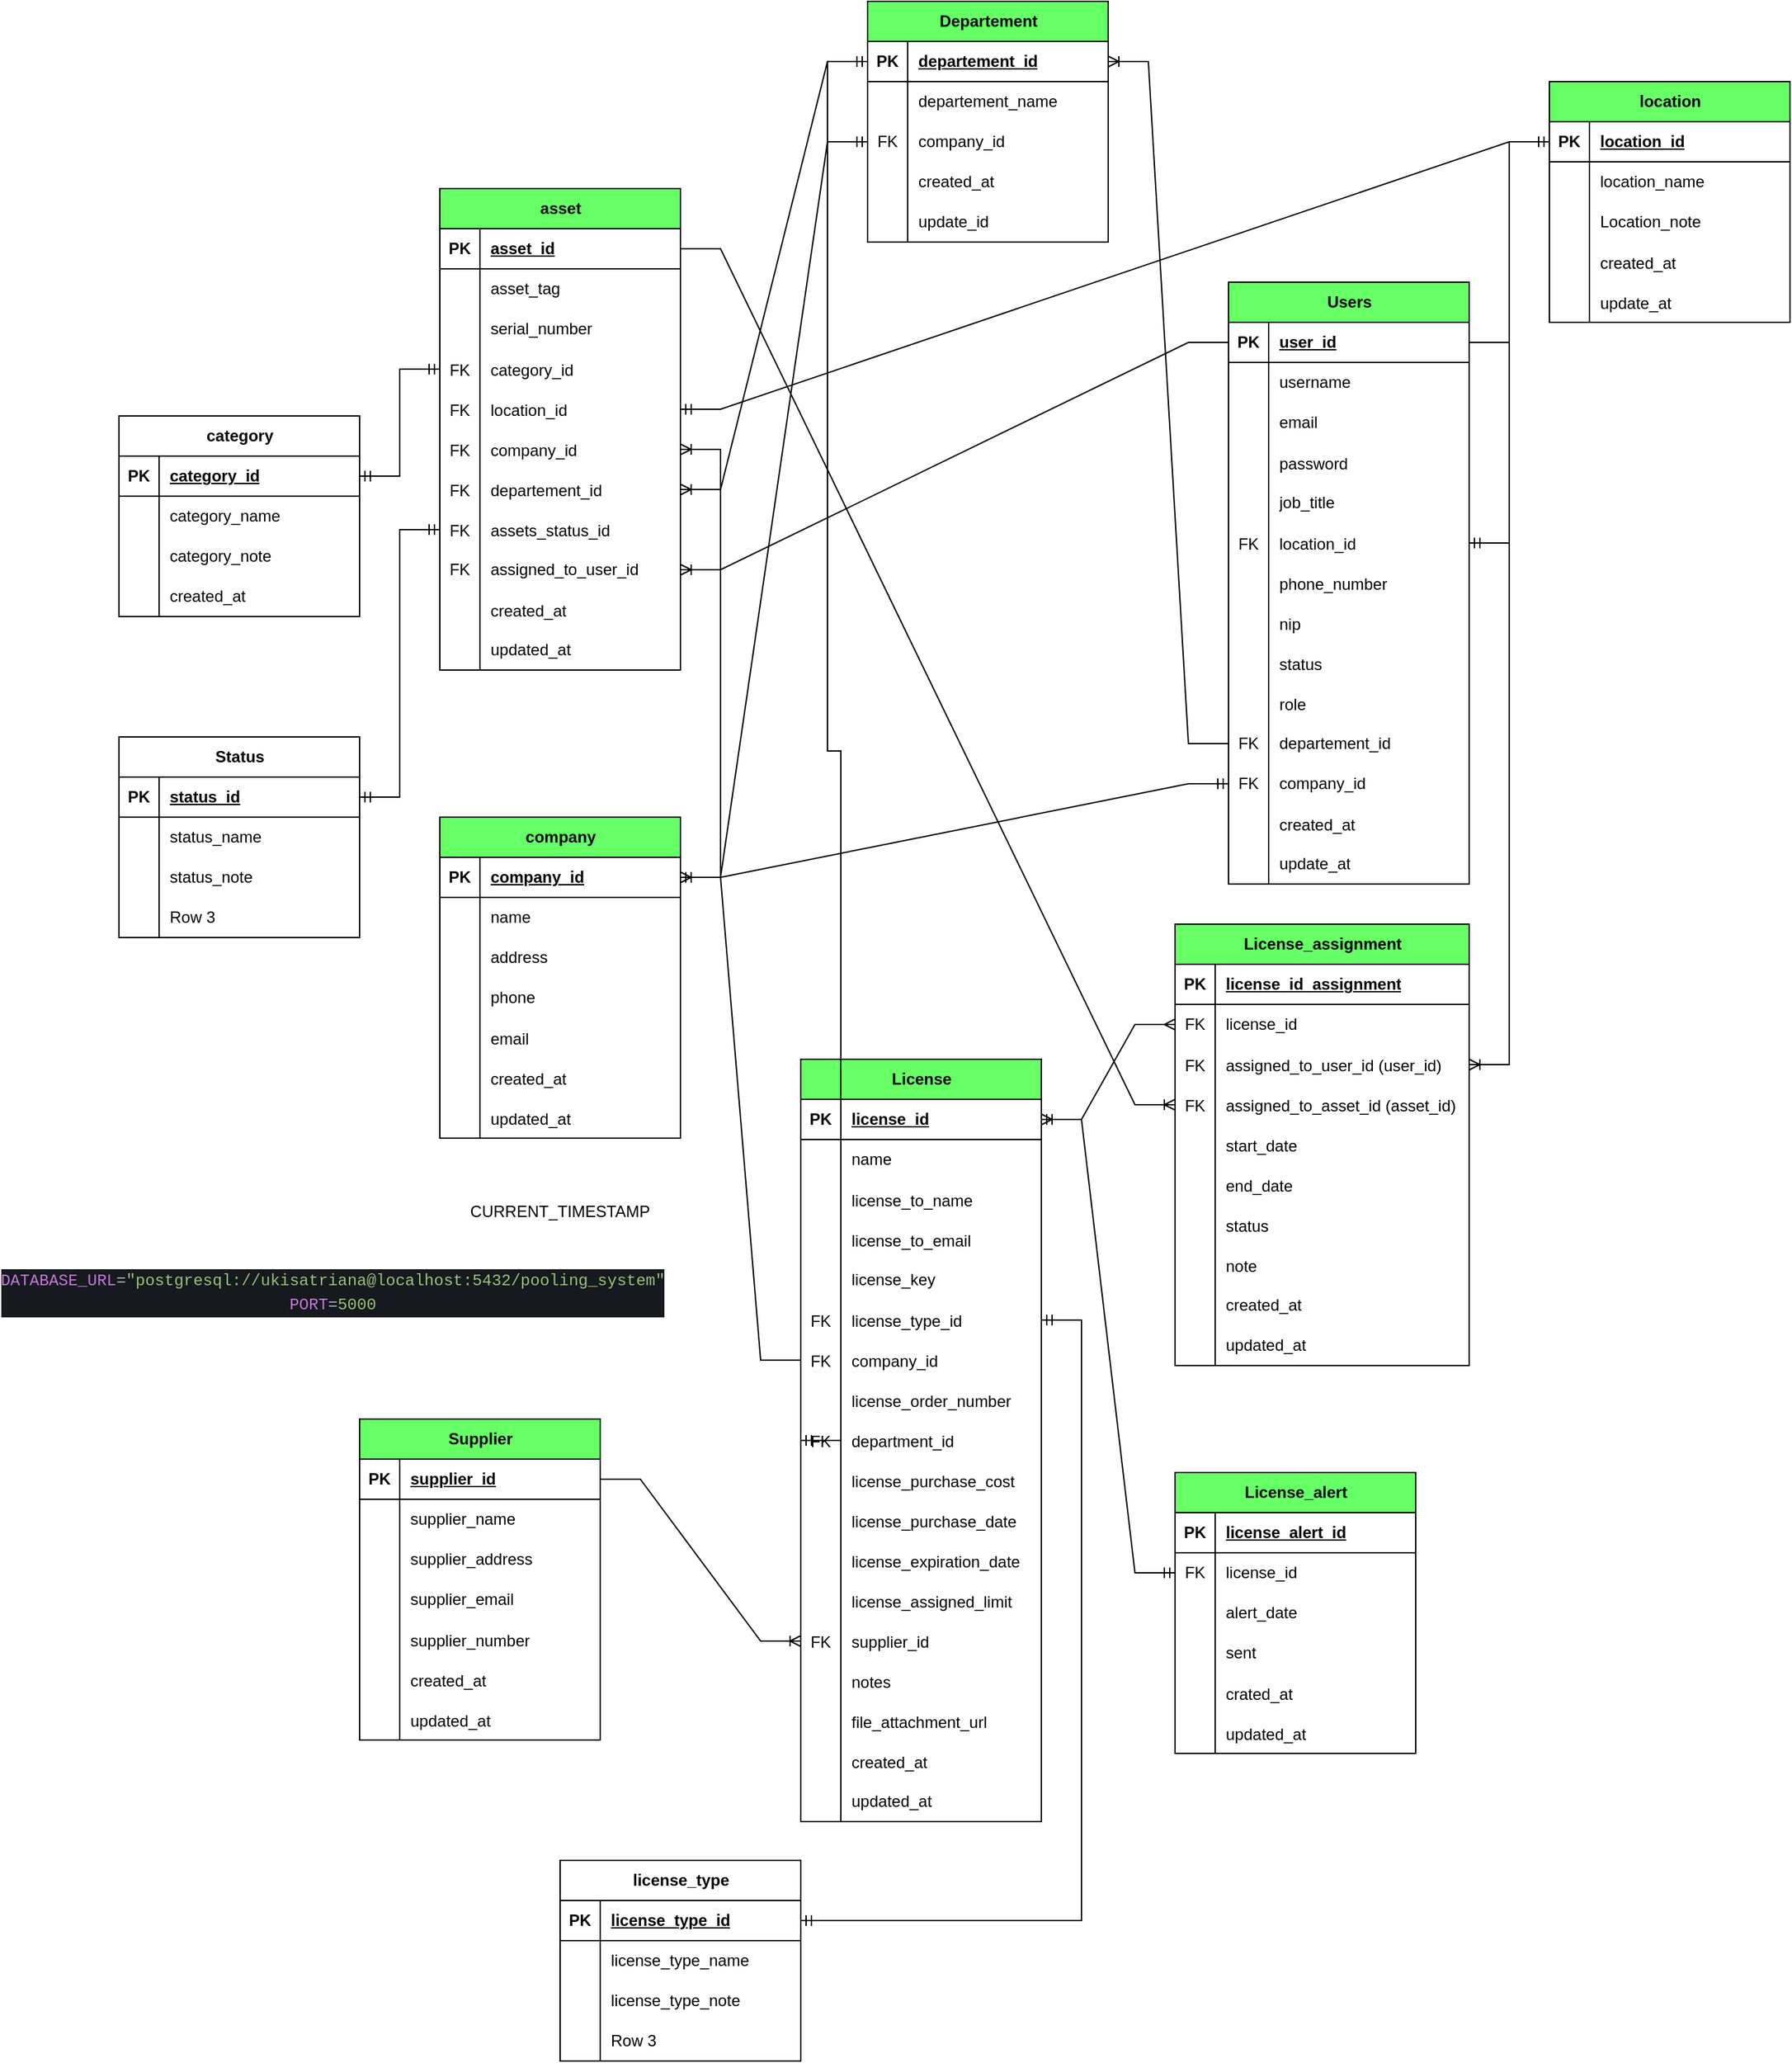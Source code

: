 <mxfile version="27.1.6">
  <diagram id="R2lEEEUBdFMjLlhIrx00" name="Page-1">
    <mxGraphModel dx="1257" dy="777" grid="1" gridSize="10" guides="1" tooltips="1" connect="1" arrows="1" fold="1" page="1" pageScale="1" pageWidth="850" pageHeight="1100" math="0" shadow="0" extFonts="Permanent Marker^https://fonts.googleapis.com/css?family=Permanent+Marker">
      <root>
        <mxCell id="0" />
        <mxCell id="1" parent="0" />
        <mxCell id="QF_fIQsxR5JbxdjZYrsK-1" value="Users" style="shape=table;startSize=30;container=1;collapsible=1;childLayout=tableLayout;fixedRows=1;rowLines=0;fontStyle=1;align=center;resizeLast=1;html=1;fillColor=#66FF66;" parent="1" vertex="1">
          <mxGeometry x="940" y="440" width="180" height="450" as="geometry" />
        </mxCell>
        <mxCell id="QF_fIQsxR5JbxdjZYrsK-2" value="" style="shape=tableRow;horizontal=0;startSize=0;swimlaneHead=0;swimlaneBody=0;fillColor=none;collapsible=0;dropTarget=0;points=[[0,0.5],[1,0.5]];portConstraint=eastwest;top=0;left=0;right=0;bottom=1;" parent="QF_fIQsxR5JbxdjZYrsK-1" vertex="1">
          <mxGeometry y="30" width="180" height="30" as="geometry" />
        </mxCell>
        <mxCell id="QF_fIQsxR5JbxdjZYrsK-3" value="PK" style="shape=partialRectangle;connectable=0;fillColor=none;top=0;left=0;bottom=0;right=0;fontStyle=1;overflow=hidden;whiteSpace=wrap;html=1;" parent="QF_fIQsxR5JbxdjZYrsK-2" vertex="1">
          <mxGeometry width="30" height="30" as="geometry">
            <mxRectangle width="30" height="30" as="alternateBounds" />
          </mxGeometry>
        </mxCell>
        <mxCell id="QF_fIQsxR5JbxdjZYrsK-4" value="user_id" style="shape=partialRectangle;connectable=0;fillColor=none;top=0;left=0;bottom=0;right=0;align=left;spacingLeft=6;fontStyle=5;overflow=hidden;whiteSpace=wrap;html=1;" parent="QF_fIQsxR5JbxdjZYrsK-2" vertex="1">
          <mxGeometry x="30" width="150" height="30" as="geometry">
            <mxRectangle width="150" height="30" as="alternateBounds" />
          </mxGeometry>
        </mxCell>
        <mxCell id="QF_fIQsxR5JbxdjZYrsK-5" value="" style="shape=tableRow;horizontal=0;startSize=0;swimlaneHead=0;swimlaneBody=0;fillColor=none;collapsible=0;dropTarget=0;points=[[0,0.5],[1,0.5]];portConstraint=eastwest;top=0;left=0;right=0;bottom=0;" parent="QF_fIQsxR5JbxdjZYrsK-1" vertex="1">
          <mxGeometry y="60" width="180" height="30" as="geometry" />
        </mxCell>
        <mxCell id="QF_fIQsxR5JbxdjZYrsK-6" value="" style="shape=partialRectangle;connectable=0;fillColor=none;top=0;left=0;bottom=0;right=0;editable=1;overflow=hidden;whiteSpace=wrap;html=1;" parent="QF_fIQsxR5JbxdjZYrsK-5" vertex="1">
          <mxGeometry width="30" height="30" as="geometry">
            <mxRectangle width="30" height="30" as="alternateBounds" />
          </mxGeometry>
        </mxCell>
        <mxCell id="QF_fIQsxR5JbxdjZYrsK-7" value="username" style="shape=partialRectangle;connectable=0;fillColor=none;top=0;left=0;bottom=0;right=0;align=left;spacingLeft=6;overflow=hidden;whiteSpace=wrap;html=1;" parent="QF_fIQsxR5JbxdjZYrsK-5" vertex="1">
          <mxGeometry x="30" width="150" height="30" as="geometry">
            <mxRectangle width="150" height="30" as="alternateBounds" />
          </mxGeometry>
        </mxCell>
        <mxCell id="QF_fIQsxR5JbxdjZYrsK-8" value="" style="shape=tableRow;horizontal=0;startSize=0;swimlaneHead=0;swimlaneBody=0;fillColor=none;collapsible=0;dropTarget=0;points=[[0,0.5],[1,0.5]];portConstraint=eastwest;top=0;left=0;right=0;bottom=0;" parent="QF_fIQsxR5JbxdjZYrsK-1" vertex="1">
          <mxGeometry y="90" width="180" height="30" as="geometry" />
        </mxCell>
        <mxCell id="QF_fIQsxR5JbxdjZYrsK-9" value="" style="shape=partialRectangle;connectable=0;fillColor=none;top=0;left=0;bottom=0;right=0;editable=1;overflow=hidden;whiteSpace=wrap;html=1;" parent="QF_fIQsxR5JbxdjZYrsK-8" vertex="1">
          <mxGeometry width="30" height="30" as="geometry">
            <mxRectangle width="30" height="30" as="alternateBounds" />
          </mxGeometry>
        </mxCell>
        <mxCell id="QF_fIQsxR5JbxdjZYrsK-10" value="email" style="shape=partialRectangle;connectable=0;fillColor=none;top=0;left=0;bottom=0;right=0;align=left;spacingLeft=6;overflow=hidden;whiteSpace=wrap;html=1;" parent="QF_fIQsxR5JbxdjZYrsK-8" vertex="1">
          <mxGeometry x="30" width="150" height="30" as="geometry">
            <mxRectangle width="150" height="30" as="alternateBounds" />
          </mxGeometry>
        </mxCell>
        <mxCell id="QF_fIQsxR5JbxdjZYrsK-245" value="" style="shape=tableRow;horizontal=0;startSize=0;swimlaneHead=0;swimlaneBody=0;fillColor=none;collapsible=0;dropTarget=0;points=[[0,0.5],[1,0.5]];portConstraint=eastwest;top=0;left=0;right=0;bottom=0;" parent="QF_fIQsxR5JbxdjZYrsK-1" vertex="1">
          <mxGeometry y="120" width="180" height="30" as="geometry" />
        </mxCell>
        <mxCell id="QF_fIQsxR5JbxdjZYrsK-246" value="" style="shape=partialRectangle;connectable=0;fillColor=none;top=0;left=0;bottom=0;right=0;editable=1;overflow=hidden;" parent="QF_fIQsxR5JbxdjZYrsK-245" vertex="1">
          <mxGeometry width="30" height="30" as="geometry">
            <mxRectangle width="30" height="30" as="alternateBounds" />
          </mxGeometry>
        </mxCell>
        <mxCell id="QF_fIQsxR5JbxdjZYrsK-247" value="password" style="shape=partialRectangle;connectable=0;fillColor=none;top=0;left=0;bottom=0;right=0;align=left;spacingLeft=6;overflow=hidden;" parent="QF_fIQsxR5JbxdjZYrsK-245" vertex="1">
          <mxGeometry x="30" width="150" height="30" as="geometry">
            <mxRectangle width="150" height="30" as="alternateBounds" />
          </mxGeometry>
        </mxCell>
        <mxCell id="QF_fIQsxR5JbxdjZYrsK-11" value="" style="shape=tableRow;horizontal=0;startSize=0;swimlaneHead=0;swimlaneBody=0;fillColor=none;collapsible=0;dropTarget=0;points=[[0,0.5],[1,0.5]];portConstraint=eastwest;top=0;left=0;right=0;bottom=0;" parent="QF_fIQsxR5JbxdjZYrsK-1" vertex="1">
          <mxGeometry y="150" width="180" height="30" as="geometry" />
        </mxCell>
        <mxCell id="QF_fIQsxR5JbxdjZYrsK-12" value="" style="shape=partialRectangle;connectable=0;fillColor=none;top=0;left=0;bottom=0;right=0;editable=1;overflow=hidden;whiteSpace=wrap;html=1;" parent="QF_fIQsxR5JbxdjZYrsK-11" vertex="1">
          <mxGeometry width="30" height="30" as="geometry">
            <mxRectangle width="30" height="30" as="alternateBounds" />
          </mxGeometry>
        </mxCell>
        <mxCell id="QF_fIQsxR5JbxdjZYrsK-13" value="job_title" style="shape=partialRectangle;connectable=0;fillColor=none;top=0;left=0;bottom=0;right=0;align=left;spacingLeft=6;overflow=hidden;whiteSpace=wrap;html=1;" parent="QF_fIQsxR5JbxdjZYrsK-11" vertex="1">
          <mxGeometry x="30" width="150" height="30" as="geometry">
            <mxRectangle width="150" height="30" as="alternateBounds" />
          </mxGeometry>
        </mxCell>
        <mxCell id="QF_fIQsxR5JbxdjZYrsK-27" value="" style="shape=tableRow;horizontal=0;startSize=0;swimlaneHead=0;swimlaneBody=0;fillColor=none;collapsible=0;dropTarget=0;points=[[0,0.5],[1,0.5]];portConstraint=eastwest;top=0;left=0;right=0;bottom=0;" parent="QF_fIQsxR5JbxdjZYrsK-1" vertex="1">
          <mxGeometry y="180" width="180" height="30" as="geometry" />
        </mxCell>
        <mxCell id="QF_fIQsxR5JbxdjZYrsK-28" value="FK" style="shape=partialRectangle;connectable=0;fillColor=none;top=0;left=0;bottom=0;right=0;editable=1;overflow=hidden;" parent="QF_fIQsxR5JbxdjZYrsK-27" vertex="1">
          <mxGeometry width="30" height="30" as="geometry">
            <mxRectangle width="30" height="30" as="alternateBounds" />
          </mxGeometry>
        </mxCell>
        <mxCell id="QF_fIQsxR5JbxdjZYrsK-29" value="location_id" style="shape=partialRectangle;connectable=0;fillColor=none;top=0;left=0;bottom=0;right=0;align=left;spacingLeft=6;overflow=hidden;" parent="QF_fIQsxR5JbxdjZYrsK-27" vertex="1">
          <mxGeometry x="30" width="150" height="30" as="geometry">
            <mxRectangle width="150" height="30" as="alternateBounds" />
          </mxGeometry>
        </mxCell>
        <mxCell id="QF_fIQsxR5JbxdjZYrsK-30" value="" style="shape=tableRow;horizontal=0;startSize=0;swimlaneHead=0;swimlaneBody=0;fillColor=none;collapsible=0;dropTarget=0;points=[[0,0.5],[1,0.5]];portConstraint=eastwest;top=0;left=0;right=0;bottom=0;" parent="QF_fIQsxR5JbxdjZYrsK-1" vertex="1">
          <mxGeometry y="210" width="180" height="30" as="geometry" />
        </mxCell>
        <mxCell id="QF_fIQsxR5JbxdjZYrsK-31" value="" style="shape=partialRectangle;connectable=0;fillColor=none;top=0;left=0;bottom=0;right=0;editable=1;overflow=hidden;" parent="QF_fIQsxR5JbxdjZYrsK-30" vertex="1">
          <mxGeometry width="30" height="30" as="geometry">
            <mxRectangle width="30" height="30" as="alternateBounds" />
          </mxGeometry>
        </mxCell>
        <mxCell id="QF_fIQsxR5JbxdjZYrsK-32" value="phone_number" style="shape=partialRectangle;connectable=0;fillColor=none;top=0;left=0;bottom=0;right=0;align=left;spacingLeft=6;overflow=hidden;" parent="QF_fIQsxR5JbxdjZYrsK-30" vertex="1">
          <mxGeometry x="30" width="150" height="30" as="geometry">
            <mxRectangle width="150" height="30" as="alternateBounds" />
          </mxGeometry>
        </mxCell>
        <mxCell id="QF_fIQsxR5JbxdjZYrsK-36" value="" style="shape=tableRow;horizontal=0;startSize=0;swimlaneHead=0;swimlaneBody=0;fillColor=none;collapsible=0;dropTarget=0;points=[[0,0.5],[1,0.5]];portConstraint=eastwest;top=0;left=0;right=0;bottom=0;" parent="QF_fIQsxR5JbxdjZYrsK-1" vertex="1">
          <mxGeometry y="240" width="180" height="30" as="geometry" />
        </mxCell>
        <mxCell id="QF_fIQsxR5JbxdjZYrsK-37" value="" style="shape=partialRectangle;connectable=0;fillColor=none;top=0;left=0;bottom=0;right=0;editable=1;overflow=hidden;" parent="QF_fIQsxR5JbxdjZYrsK-36" vertex="1">
          <mxGeometry width="30" height="30" as="geometry">
            <mxRectangle width="30" height="30" as="alternateBounds" />
          </mxGeometry>
        </mxCell>
        <mxCell id="QF_fIQsxR5JbxdjZYrsK-38" value="nip" style="shape=partialRectangle;connectable=0;fillColor=none;top=0;left=0;bottom=0;right=0;align=left;spacingLeft=6;overflow=hidden;" parent="QF_fIQsxR5JbxdjZYrsK-36" vertex="1">
          <mxGeometry x="30" width="150" height="30" as="geometry">
            <mxRectangle width="150" height="30" as="alternateBounds" />
          </mxGeometry>
        </mxCell>
        <mxCell id="QF_fIQsxR5JbxdjZYrsK-39" value="" style="shape=tableRow;horizontal=0;startSize=0;swimlaneHead=0;swimlaneBody=0;fillColor=none;collapsible=0;dropTarget=0;points=[[0,0.5],[1,0.5]];portConstraint=eastwest;top=0;left=0;right=0;bottom=0;" parent="QF_fIQsxR5JbxdjZYrsK-1" vertex="1">
          <mxGeometry y="270" width="180" height="30" as="geometry" />
        </mxCell>
        <mxCell id="QF_fIQsxR5JbxdjZYrsK-40" value="" style="shape=partialRectangle;connectable=0;fillColor=none;top=0;left=0;bottom=0;right=0;editable=1;overflow=hidden;" parent="QF_fIQsxR5JbxdjZYrsK-39" vertex="1">
          <mxGeometry width="30" height="30" as="geometry">
            <mxRectangle width="30" height="30" as="alternateBounds" />
          </mxGeometry>
        </mxCell>
        <mxCell id="QF_fIQsxR5JbxdjZYrsK-41" value="status" style="shape=partialRectangle;connectable=0;fillColor=none;top=0;left=0;bottom=0;right=0;align=left;spacingLeft=6;overflow=hidden;" parent="QF_fIQsxR5JbxdjZYrsK-39" vertex="1">
          <mxGeometry x="30" width="150" height="30" as="geometry">
            <mxRectangle width="150" height="30" as="alternateBounds" />
          </mxGeometry>
        </mxCell>
        <mxCell id="QF_fIQsxR5JbxdjZYrsK-43" value="" style="shape=tableRow;horizontal=0;startSize=0;swimlaneHead=0;swimlaneBody=0;fillColor=none;collapsible=0;dropTarget=0;points=[[0,0.5],[1,0.5]];portConstraint=eastwest;top=0;left=0;right=0;bottom=0;" parent="QF_fIQsxR5JbxdjZYrsK-1" vertex="1">
          <mxGeometry y="300" width="180" height="30" as="geometry" />
        </mxCell>
        <mxCell id="QF_fIQsxR5JbxdjZYrsK-44" value="" style="shape=partialRectangle;connectable=0;fillColor=none;top=0;left=0;bottom=0;right=0;editable=1;overflow=hidden;" parent="QF_fIQsxR5JbxdjZYrsK-43" vertex="1">
          <mxGeometry width="30" height="30" as="geometry">
            <mxRectangle width="30" height="30" as="alternateBounds" />
          </mxGeometry>
        </mxCell>
        <mxCell id="QF_fIQsxR5JbxdjZYrsK-45" value="role" style="shape=partialRectangle;connectable=0;fillColor=none;top=0;left=0;bottom=0;right=0;align=left;spacingLeft=6;overflow=hidden;" parent="QF_fIQsxR5JbxdjZYrsK-43" vertex="1">
          <mxGeometry x="30" width="150" height="30" as="geometry">
            <mxRectangle width="150" height="30" as="alternateBounds" />
          </mxGeometry>
        </mxCell>
        <mxCell id="QF_fIQsxR5JbxdjZYrsK-50" value="" style="shape=tableRow;horizontal=0;startSize=0;swimlaneHead=0;swimlaneBody=0;fillColor=none;collapsible=0;dropTarget=0;points=[[0,0.5],[1,0.5]];portConstraint=eastwest;top=0;left=0;right=0;bottom=0;" parent="QF_fIQsxR5JbxdjZYrsK-1" vertex="1">
          <mxGeometry y="330" width="180" height="30" as="geometry" />
        </mxCell>
        <mxCell id="QF_fIQsxR5JbxdjZYrsK-51" value="FK" style="shape=partialRectangle;connectable=0;fillColor=none;top=0;left=0;bottom=0;right=0;fontStyle=0;overflow=hidden;whiteSpace=wrap;html=1;" parent="QF_fIQsxR5JbxdjZYrsK-50" vertex="1">
          <mxGeometry width="30" height="30" as="geometry">
            <mxRectangle width="30" height="30" as="alternateBounds" />
          </mxGeometry>
        </mxCell>
        <mxCell id="QF_fIQsxR5JbxdjZYrsK-52" value="departement_id" style="shape=partialRectangle;connectable=0;fillColor=none;top=0;left=0;bottom=0;right=0;align=left;spacingLeft=6;fontStyle=0;overflow=hidden;whiteSpace=wrap;html=1;" parent="QF_fIQsxR5JbxdjZYrsK-50" vertex="1">
          <mxGeometry x="30" width="150" height="30" as="geometry">
            <mxRectangle width="150" height="30" as="alternateBounds" />
          </mxGeometry>
        </mxCell>
        <mxCell id="QF_fIQsxR5JbxdjZYrsK-53" value="" style="shape=tableRow;horizontal=0;startSize=0;swimlaneHead=0;swimlaneBody=0;fillColor=none;collapsible=0;dropTarget=0;points=[[0,0.5],[1,0.5]];portConstraint=eastwest;top=0;left=0;right=0;bottom=0;" parent="QF_fIQsxR5JbxdjZYrsK-1" vertex="1">
          <mxGeometry y="360" width="180" height="30" as="geometry" />
        </mxCell>
        <mxCell id="QF_fIQsxR5JbxdjZYrsK-54" value="FK" style="shape=partialRectangle;connectable=0;fillColor=none;top=0;left=0;bottom=0;right=0;fontStyle=0;overflow=hidden;whiteSpace=wrap;html=1;" parent="QF_fIQsxR5JbxdjZYrsK-53" vertex="1">
          <mxGeometry width="30" height="30" as="geometry">
            <mxRectangle width="30" height="30" as="alternateBounds" />
          </mxGeometry>
        </mxCell>
        <mxCell id="QF_fIQsxR5JbxdjZYrsK-55" value="company_id" style="shape=partialRectangle;connectable=0;fillColor=none;top=0;left=0;bottom=0;right=0;align=left;spacingLeft=6;fontStyle=0;overflow=hidden;whiteSpace=wrap;html=1;" parent="QF_fIQsxR5JbxdjZYrsK-53" vertex="1">
          <mxGeometry x="30" width="150" height="30" as="geometry">
            <mxRectangle width="150" height="30" as="alternateBounds" />
          </mxGeometry>
        </mxCell>
        <mxCell id="QF_fIQsxR5JbxdjZYrsK-33" value="" style="shape=tableRow;horizontal=0;startSize=0;swimlaneHead=0;swimlaneBody=0;fillColor=none;collapsible=0;dropTarget=0;points=[[0,0.5],[1,0.5]];portConstraint=eastwest;top=0;left=0;right=0;bottom=0;" parent="QF_fIQsxR5JbxdjZYrsK-1" vertex="1">
          <mxGeometry y="390" width="180" height="30" as="geometry" />
        </mxCell>
        <mxCell id="QF_fIQsxR5JbxdjZYrsK-34" value="" style="shape=partialRectangle;connectable=0;fillColor=none;top=0;left=0;bottom=0;right=0;editable=1;overflow=hidden;" parent="QF_fIQsxR5JbxdjZYrsK-33" vertex="1">
          <mxGeometry width="30" height="30" as="geometry">
            <mxRectangle width="30" height="30" as="alternateBounds" />
          </mxGeometry>
        </mxCell>
        <mxCell id="QF_fIQsxR5JbxdjZYrsK-35" value="created_at" style="shape=partialRectangle;connectable=0;fillColor=none;top=0;left=0;bottom=0;right=0;align=left;spacingLeft=6;overflow=hidden;" parent="QF_fIQsxR5JbxdjZYrsK-33" vertex="1">
          <mxGeometry x="30" width="150" height="30" as="geometry">
            <mxRectangle width="150" height="30" as="alternateBounds" />
          </mxGeometry>
        </mxCell>
        <mxCell id="QF_fIQsxR5JbxdjZYrsK-21" value="" style="shape=tableRow;horizontal=0;startSize=0;swimlaneHead=0;swimlaneBody=0;fillColor=none;collapsible=0;dropTarget=0;points=[[0,0.5],[1,0.5]];portConstraint=eastwest;top=0;left=0;right=0;bottom=0;" parent="QF_fIQsxR5JbxdjZYrsK-1" vertex="1">
          <mxGeometry y="420" width="180" height="30" as="geometry" />
        </mxCell>
        <mxCell id="QF_fIQsxR5JbxdjZYrsK-22" value="" style="shape=partialRectangle;connectable=0;fillColor=none;top=0;left=0;bottom=0;right=0;fontStyle=0;overflow=hidden;whiteSpace=wrap;html=1;" parent="QF_fIQsxR5JbxdjZYrsK-21" vertex="1">
          <mxGeometry width="30" height="30" as="geometry">
            <mxRectangle width="30" height="30" as="alternateBounds" />
          </mxGeometry>
        </mxCell>
        <mxCell id="QF_fIQsxR5JbxdjZYrsK-23" value="update_at" style="shape=partialRectangle;connectable=0;fillColor=none;top=0;left=0;bottom=0;right=0;align=left;spacingLeft=6;fontStyle=0;overflow=hidden;whiteSpace=wrap;html=1;" parent="QF_fIQsxR5JbxdjZYrsK-21" vertex="1">
          <mxGeometry x="30" width="150" height="30" as="geometry">
            <mxRectangle width="150" height="30" as="alternateBounds" />
          </mxGeometry>
        </mxCell>
        <mxCell id="QF_fIQsxR5JbxdjZYrsK-56" value="Departement" style="shape=table;startSize=30;container=1;collapsible=1;childLayout=tableLayout;fixedRows=1;rowLines=0;fontStyle=1;align=center;resizeLast=1;html=1;fillColor=#66FF66;" parent="1" vertex="1">
          <mxGeometry x="670" y="230" width="180" height="180" as="geometry" />
        </mxCell>
        <mxCell id="QF_fIQsxR5JbxdjZYrsK-57" value="" style="shape=tableRow;horizontal=0;startSize=0;swimlaneHead=0;swimlaneBody=0;fillColor=none;collapsible=0;dropTarget=0;points=[[0,0.5],[1,0.5]];portConstraint=eastwest;top=0;left=0;right=0;bottom=1;" parent="QF_fIQsxR5JbxdjZYrsK-56" vertex="1">
          <mxGeometry y="30" width="180" height="30" as="geometry" />
        </mxCell>
        <mxCell id="QF_fIQsxR5JbxdjZYrsK-58" value="PK" style="shape=partialRectangle;connectable=0;fillColor=none;top=0;left=0;bottom=0;right=0;fontStyle=1;overflow=hidden;whiteSpace=wrap;html=1;" parent="QF_fIQsxR5JbxdjZYrsK-57" vertex="1">
          <mxGeometry width="30" height="30" as="geometry">
            <mxRectangle width="30" height="30" as="alternateBounds" />
          </mxGeometry>
        </mxCell>
        <mxCell id="QF_fIQsxR5JbxdjZYrsK-59" value="departement_id" style="shape=partialRectangle;connectable=0;fillColor=none;top=0;left=0;bottom=0;right=0;align=left;spacingLeft=6;fontStyle=5;overflow=hidden;whiteSpace=wrap;html=1;" parent="QF_fIQsxR5JbxdjZYrsK-57" vertex="1">
          <mxGeometry x="30" width="150" height="30" as="geometry">
            <mxRectangle width="150" height="30" as="alternateBounds" />
          </mxGeometry>
        </mxCell>
        <mxCell id="QF_fIQsxR5JbxdjZYrsK-60" value="" style="shape=tableRow;horizontal=0;startSize=0;swimlaneHead=0;swimlaneBody=0;fillColor=none;collapsible=0;dropTarget=0;points=[[0,0.5],[1,0.5]];portConstraint=eastwest;top=0;left=0;right=0;bottom=0;" parent="QF_fIQsxR5JbxdjZYrsK-56" vertex="1">
          <mxGeometry y="60" width="180" height="30" as="geometry" />
        </mxCell>
        <mxCell id="QF_fIQsxR5JbxdjZYrsK-61" value="" style="shape=partialRectangle;connectable=0;fillColor=none;top=0;left=0;bottom=0;right=0;editable=1;overflow=hidden;whiteSpace=wrap;html=1;" parent="QF_fIQsxR5JbxdjZYrsK-60" vertex="1">
          <mxGeometry width="30" height="30" as="geometry">
            <mxRectangle width="30" height="30" as="alternateBounds" />
          </mxGeometry>
        </mxCell>
        <mxCell id="QF_fIQsxR5JbxdjZYrsK-62" value="departement_name" style="shape=partialRectangle;connectable=0;fillColor=none;top=0;left=0;bottom=0;right=0;align=left;spacingLeft=6;overflow=hidden;whiteSpace=wrap;html=1;" parent="QF_fIQsxR5JbxdjZYrsK-60" vertex="1">
          <mxGeometry x="30" width="150" height="30" as="geometry">
            <mxRectangle width="150" height="30" as="alternateBounds" />
          </mxGeometry>
        </mxCell>
        <mxCell id="QF_fIQsxR5JbxdjZYrsK-69" value="" style="shape=tableRow;horizontal=0;startSize=0;swimlaneHead=0;swimlaneBody=0;fillColor=none;collapsible=0;dropTarget=0;points=[[0,0.5],[1,0.5]];portConstraint=eastwest;top=0;left=0;right=0;bottom=0;" parent="QF_fIQsxR5JbxdjZYrsK-56" vertex="1">
          <mxGeometry y="90" width="180" height="30" as="geometry" />
        </mxCell>
        <mxCell id="QF_fIQsxR5JbxdjZYrsK-70" value="FK" style="shape=partialRectangle;connectable=0;fillColor=none;top=0;left=0;bottom=0;right=0;fontStyle=0;overflow=hidden;whiteSpace=wrap;html=1;" parent="QF_fIQsxR5JbxdjZYrsK-69" vertex="1">
          <mxGeometry width="30" height="30" as="geometry">
            <mxRectangle width="30" height="30" as="alternateBounds" />
          </mxGeometry>
        </mxCell>
        <mxCell id="QF_fIQsxR5JbxdjZYrsK-71" value="company_id" style="shape=partialRectangle;connectable=0;fillColor=none;top=0;left=0;bottom=0;right=0;align=left;spacingLeft=6;fontStyle=0;overflow=hidden;whiteSpace=wrap;html=1;" parent="QF_fIQsxR5JbxdjZYrsK-69" vertex="1">
          <mxGeometry x="30" width="150" height="30" as="geometry">
            <mxRectangle width="150" height="30" as="alternateBounds" />
          </mxGeometry>
        </mxCell>
        <mxCell id="QF_fIQsxR5JbxdjZYrsK-63" value="" style="shape=tableRow;horizontal=0;startSize=0;swimlaneHead=0;swimlaneBody=0;fillColor=none;collapsible=0;dropTarget=0;points=[[0,0.5],[1,0.5]];portConstraint=eastwest;top=0;left=0;right=0;bottom=0;" parent="QF_fIQsxR5JbxdjZYrsK-56" vertex="1">
          <mxGeometry y="120" width="180" height="30" as="geometry" />
        </mxCell>
        <mxCell id="QF_fIQsxR5JbxdjZYrsK-64" value="" style="shape=partialRectangle;connectable=0;fillColor=none;top=0;left=0;bottom=0;right=0;editable=1;overflow=hidden;whiteSpace=wrap;html=1;" parent="QF_fIQsxR5JbxdjZYrsK-63" vertex="1">
          <mxGeometry width="30" height="30" as="geometry">
            <mxRectangle width="30" height="30" as="alternateBounds" />
          </mxGeometry>
        </mxCell>
        <mxCell id="QF_fIQsxR5JbxdjZYrsK-65" value="created_at" style="shape=partialRectangle;connectable=0;fillColor=none;top=0;left=0;bottom=0;right=0;align=left;spacingLeft=6;overflow=hidden;whiteSpace=wrap;html=1;" parent="QF_fIQsxR5JbxdjZYrsK-63" vertex="1">
          <mxGeometry x="30" width="150" height="30" as="geometry">
            <mxRectangle width="150" height="30" as="alternateBounds" />
          </mxGeometry>
        </mxCell>
        <mxCell id="QF_fIQsxR5JbxdjZYrsK-66" value="" style="shape=tableRow;horizontal=0;startSize=0;swimlaneHead=0;swimlaneBody=0;fillColor=none;collapsible=0;dropTarget=0;points=[[0,0.5],[1,0.5]];portConstraint=eastwest;top=0;left=0;right=0;bottom=0;" parent="QF_fIQsxR5JbxdjZYrsK-56" vertex="1">
          <mxGeometry y="150" width="180" height="30" as="geometry" />
        </mxCell>
        <mxCell id="QF_fIQsxR5JbxdjZYrsK-67" value="" style="shape=partialRectangle;connectable=0;fillColor=none;top=0;left=0;bottom=0;right=0;editable=1;overflow=hidden;whiteSpace=wrap;html=1;" parent="QF_fIQsxR5JbxdjZYrsK-66" vertex="1">
          <mxGeometry width="30" height="30" as="geometry">
            <mxRectangle width="30" height="30" as="alternateBounds" />
          </mxGeometry>
        </mxCell>
        <mxCell id="QF_fIQsxR5JbxdjZYrsK-68" value="update_id" style="shape=partialRectangle;connectable=0;fillColor=none;top=0;left=0;bottom=0;right=0;align=left;spacingLeft=6;overflow=hidden;whiteSpace=wrap;html=1;" parent="QF_fIQsxR5JbxdjZYrsK-66" vertex="1">
          <mxGeometry x="30" width="150" height="30" as="geometry">
            <mxRectangle width="150" height="30" as="alternateBounds" />
          </mxGeometry>
        </mxCell>
        <mxCell id="QF_fIQsxR5JbxdjZYrsK-72" value="company" style="shape=table;startSize=30;container=1;collapsible=1;childLayout=tableLayout;fixedRows=1;rowLines=0;fontStyle=1;align=center;resizeLast=1;html=1;fillColor=#66FF66;" parent="1" vertex="1">
          <mxGeometry x="350" y="840" width="180" height="240" as="geometry" />
        </mxCell>
        <mxCell id="QF_fIQsxR5JbxdjZYrsK-73" value="" style="shape=tableRow;horizontal=0;startSize=0;swimlaneHead=0;swimlaneBody=0;fillColor=none;collapsible=0;dropTarget=0;points=[[0,0.5],[1,0.5]];portConstraint=eastwest;top=0;left=0;right=0;bottom=1;" parent="QF_fIQsxR5JbxdjZYrsK-72" vertex="1">
          <mxGeometry y="30" width="180" height="30" as="geometry" />
        </mxCell>
        <mxCell id="QF_fIQsxR5JbxdjZYrsK-74" value="PK" style="shape=partialRectangle;connectable=0;fillColor=none;top=0;left=0;bottom=0;right=0;fontStyle=1;overflow=hidden;whiteSpace=wrap;html=1;" parent="QF_fIQsxR5JbxdjZYrsK-73" vertex="1">
          <mxGeometry width="30" height="30" as="geometry">
            <mxRectangle width="30" height="30" as="alternateBounds" />
          </mxGeometry>
        </mxCell>
        <mxCell id="QF_fIQsxR5JbxdjZYrsK-75" value="company_id" style="shape=partialRectangle;connectable=0;fillColor=none;top=0;left=0;bottom=0;right=0;align=left;spacingLeft=6;fontStyle=5;overflow=hidden;whiteSpace=wrap;html=1;" parent="QF_fIQsxR5JbxdjZYrsK-73" vertex="1">
          <mxGeometry x="30" width="150" height="30" as="geometry">
            <mxRectangle width="150" height="30" as="alternateBounds" />
          </mxGeometry>
        </mxCell>
        <mxCell id="QF_fIQsxR5JbxdjZYrsK-76" value="" style="shape=tableRow;horizontal=0;startSize=0;swimlaneHead=0;swimlaneBody=0;fillColor=none;collapsible=0;dropTarget=0;points=[[0,0.5],[1,0.5]];portConstraint=eastwest;top=0;left=0;right=0;bottom=0;" parent="QF_fIQsxR5JbxdjZYrsK-72" vertex="1">
          <mxGeometry y="60" width="180" height="30" as="geometry" />
        </mxCell>
        <mxCell id="QF_fIQsxR5JbxdjZYrsK-77" value="" style="shape=partialRectangle;connectable=0;fillColor=none;top=0;left=0;bottom=0;right=0;editable=1;overflow=hidden;whiteSpace=wrap;html=1;" parent="QF_fIQsxR5JbxdjZYrsK-76" vertex="1">
          <mxGeometry width="30" height="30" as="geometry">
            <mxRectangle width="30" height="30" as="alternateBounds" />
          </mxGeometry>
        </mxCell>
        <mxCell id="QF_fIQsxR5JbxdjZYrsK-78" value="name" style="shape=partialRectangle;connectable=0;fillColor=none;top=0;left=0;bottom=0;right=0;align=left;spacingLeft=6;overflow=hidden;whiteSpace=wrap;html=1;" parent="QF_fIQsxR5JbxdjZYrsK-76" vertex="1">
          <mxGeometry x="30" width="150" height="30" as="geometry">
            <mxRectangle width="150" height="30" as="alternateBounds" />
          </mxGeometry>
        </mxCell>
        <mxCell id="QF_fIQsxR5JbxdjZYrsK-79" value="" style="shape=tableRow;horizontal=0;startSize=0;swimlaneHead=0;swimlaneBody=0;fillColor=none;collapsible=0;dropTarget=0;points=[[0,0.5],[1,0.5]];portConstraint=eastwest;top=0;left=0;right=0;bottom=0;" parent="QF_fIQsxR5JbxdjZYrsK-72" vertex="1">
          <mxGeometry y="90" width="180" height="30" as="geometry" />
        </mxCell>
        <mxCell id="QF_fIQsxR5JbxdjZYrsK-80" value="" style="shape=partialRectangle;connectable=0;fillColor=none;top=0;left=0;bottom=0;right=0;editable=1;overflow=hidden;whiteSpace=wrap;html=1;" parent="QF_fIQsxR5JbxdjZYrsK-79" vertex="1">
          <mxGeometry width="30" height="30" as="geometry">
            <mxRectangle width="30" height="30" as="alternateBounds" />
          </mxGeometry>
        </mxCell>
        <mxCell id="QF_fIQsxR5JbxdjZYrsK-81" value="address" style="shape=partialRectangle;connectable=0;fillColor=none;top=0;left=0;bottom=0;right=0;align=left;spacingLeft=6;overflow=hidden;whiteSpace=wrap;html=1;" parent="QF_fIQsxR5JbxdjZYrsK-79" vertex="1">
          <mxGeometry x="30" width="150" height="30" as="geometry">
            <mxRectangle width="150" height="30" as="alternateBounds" />
          </mxGeometry>
        </mxCell>
        <mxCell id="QF_fIQsxR5JbxdjZYrsK-82" value="" style="shape=tableRow;horizontal=0;startSize=0;swimlaneHead=0;swimlaneBody=0;fillColor=none;collapsible=0;dropTarget=0;points=[[0,0.5],[1,0.5]];portConstraint=eastwest;top=0;left=0;right=0;bottom=0;" parent="QF_fIQsxR5JbxdjZYrsK-72" vertex="1">
          <mxGeometry y="120" width="180" height="30" as="geometry" />
        </mxCell>
        <mxCell id="QF_fIQsxR5JbxdjZYrsK-83" value="" style="shape=partialRectangle;connectable=0;fillColor=none;top=0;left=0;bottom=0;right=0;editable=1;overflow=hidden;whiteSpace=wrap;html=1;" parent="QF_fIQsxR5JbxdjZYrsK-82" vertex="1">
          <mxGeometry width="30" height="30" as="geometry">
            <mxRectangle width="30" height="30" as="alternateBounds" />
          </mxGeometry>
        </mxCell>
        <mxCell id="QF_fIQsxR5JbxdjZYrsK-84" value="phone" style="shape=partialRectangle;connectable=0;fillColor=none;top=0;left=0;bottom=0;right=0;align=left;spacingLeft=6;overflow=hidden;whiteSpace=wrap;html=1;" parent="QF_fIQsxR5JbxdjZYrsK-82" vertex="1">
          <mxGeometry x="30" width="150" height="30" as="geometry">
            <mxRectangle width="150" height="30" as="alternateBounds" />
          </mxGeometry>
        </mxCell>
        <mxCell id="QF_fIQsxR5JbxdjZYrsK-85" value="" style="shape=tableRow;horizontal=0;startSize=0;swimlaneHead=0;swimlaneBody=0;fillColor=none;collapsible=0;dropTarget=0;points=[[0,0.5],[1,0.5]];portConstraint=eastwest;top=0;left=0;right=0;bottom=0;" parent="QF_fIQsxR5JbxdjZYrsK-72" vertex="1">
          <mxGeometry y="150" width="180" height="30" as="geometry" />
        </mxCell>
        <mxCell id="QF_fIQsxR5JbxdjZYrsK-86" value="" style="shape=partialRectangle;connectable=0;fillColor=none;top=0;left=0;bottom=0;right=0;editable=1;overflow=hidden;" parent="QF_fIQsxR5JbxdjZYrsK-85" vertex="1">
          <mxGeometry width="30" height="30" as="geometry">
            <mxRectangle width="30" height="30" as="alternateBounds" />
          </mxGeometry>
        </mxCell>
        <mxCell id="QF_fIQsxR5JbxdjZYrsK-87" value="email" style="shape=partialRectangle;connectable=0;fillColor=none;top=0;left=0;bottom=0;right=0;align=left;spacingLeft=6;overflow=hidden;" parent="QF_fIQsxR5JbxdjZYrsK-85" vertex="1">
          <mxGeometry x="30" width="150" height="30" as="geometry">
            <mxRectangle width="150" height="30" as="alternateBounds" />
          </mxGeometry>
        </mxCell>
        <mxCell id="GsyI0D31DL5udFhEvLjI-7" value="" style="shape=tableRow;horizontal=0;startSize=0;swimlaneHead=0;swimlaneBody=0;fillColor=none;collapsible=0;dropTarget=0;points=[[0,0.5],[1,0.5]];portConstraint=eastwest;top=0;left=0;right=0;bottom=0;" parent="QF_fIQsxR5JbxdjZYrsK-72" vertex="1">
          <mxGeometry y="180" width="180" height="30" as="geometry" />
        </mxCell>
        <mxCell id="GsyI0D31DL5udFhEvLjI-8" value="" style="shape=partialRectangle;connectable=0;fillColor=none;top=0;left=0;bottom=0;right=0;editable=1;overflow=hidden;" parent="GsyI0D31DL5udFhEvLjI-7" vertex="1">
          <mxGeometry width="30" height="30" as="geometry">
            <mxRectangle width="30" height="30" as="alternateBounds" />
          </mxGeometry>
        </mxCell>
        <mxCell id="GsyI0D31DL5udFhEvLjI-9" value="created_at" style="shape=partialRectangle;connectable=0;fillColor=none;top=0;left=0;bottom=0;right=0;align=left;spacingLeft=6;overflow=hidden;" parent="GsyI0D31DL5udFhEvLjI-7" vertex="1">
          <mxGeometry x="30" width="150" height="30" as="geometry">
            <mxRectangle width="150" height="30" as="alternateBounds" />
          </mxGeometry>
        </mxCell>
        <mxCell id="GsyI0D31DL5udFhEvLjI-10" value="" style="shape=tableRow;horizontal=0;startSize=0;swimlaneHead=0;swimlaneBody=0;fillColor=none;collapsible=0;dropTarget=0;points=[[0,0.5],[1,0.5]];portConstraint=eastwest;top=0;left=0;right=0;bottom=0;" parent="QF_fIQsxR5JbxdjZYrsK-72" vertex="1">
          <mxGeometry y="210" width="180" height="30" as="geometry" />
        </mxCell>
        <mxCell id="GsyI0D31DL5udFhEvLjI-11" value="" style="shape=partialRectangle;connectable=0;fillColor=none;top=0;left=0;bottom=0;right=0;editable=1;overflow=hidden;" parent="GsyI0D31DL5udFhEvLjI-10" vertex="1">
          <mxGeometry width="30" height="30" as="geometry">
            <mxRectangle width="30" height="30" as="alternateBounds" />
          </mxGeometry>
        </mxCell>
        <mxCell id="GsyI0D31DL5udFhEvLjI-12" value="updated_at" style="shape=partialRectangle;connectable=0;fillColor=none;top=0;left=0;bottom=0;right=0;align=left;spacingLeft=6;overflow=hidden;" parent="GsyI0D31DL5udFhEvLjI-10" vertex="1">
          <mxGeometry x="30" width="150" height="30" as="geometry">
            <mxRectangle width="150" height="30" as="alternateBounds" />
          </mxGeometry>
        </mxCell>
        <mxCell id="QF_fIQsxR5JbxdjZYrsK-88" value="asset" style="shape=table;startSize=30;container=1;collapsible=1;childLayout=tableLayout;fixedRows=1;rowLines=0;fontStyle=1;align=center;resizeLast=1;html=1;fillColor=#66FF66;" parent="1" vertex="1">
          <mxGeometry x="350" y="370" width="180" height="360" as="geometry" />
        </mxCell>
        <mxCell id="QF_fIQsxR5JbxdjZYrsK-89" value="" style="shape=tableRow;horizontal=0;startSize=0;swimlaneHead=0;swimlaneBody=0;fillColor=none;collapsible=0;dropTarget=0;points=[[0,0.5],[1,0.5]];portConstraint=eastwest;top=0;left=0;right=0;bottom=1;" parent="QF_fIQsxR5JbxdjZYrsK-88" vertex="1">
          <mxGeometry y="30" width="180" height="30" as="geometry" />
        </mxCell>
        <mxCell id="QF_fIQsxR5JbxdjZYrsK-90" value="PK" style="shape=partialRectangle;connectable=0;fillColor=none;top=0;left=0;bottom=0;right=0;fontStyle=1;overflow=hidden;whiteSpace=wrap;html=1;" parent="QF_fIQsxR5JbxdjZYrsK-89" vertex="1">
          <mxGeometry width="30" height="30" as="geometry">
            <mxRectangle width="30" height="30" as="alternateBounds" />
          </mxGeometry>
        </mxCell>
        <mxCell id="QF_fIQsxR5JbxdjZYrsK-91" value="asset_id" style="shape=partialRectangle;connectable=0;fillColor=none;top=0;left=0;bottom=0;right=0;align=left;spacingLeft=6;fontStyle=5;overflow=hidden;whiteSpace=wrap;html=1;" parent="QF_fIQsxR5JbxdjZYrsK-89" vertex="1">
          <mxGeometry x="30" width="150" height="30" as="geometry">
            <mxRectangle width="150" height="30" as="alternateBounds" />
          </mxGeometry>
        </mxCell>
        <mxCell id="QF_fIQsxR5JbxdjZYrsK-92" value="" style="shape=tableRow;horizontal=0;startSize=0;swimlaneHead=0;swimlaneBody=0;fillColor=none;collapsible=0;dropTarget=0;points=[[0,0.5],[1,0.5]];portConstraint=eastwest;top=0;left=0;right=0;bottom=0;" parent="QF_fIQsxR5JbxdjZYrsK-88" vertex="1">
          <mxGeometry y="60" width="180" height="30" as="geometry" />
        </mxCell>
        <mxCell id="QF_fIQsxR5JbxdjZYrsK-93" value="" style="shape=partialRectangle;connectable=0;fillColor=none;top=0;left=0;bottom=0;right=0;editable=1;overflow=hidden;whiteSpace=wrap;html=1;" parent="QF_fIQsxR5JbxdjZYrsK-92" vertex="1">
          <mxGeometry width="30" height="30" as="geometry">
            <mxRectangle width="30" height="30" as="alternateBounds" />
          </mxGeometry>
        </mxCell>
        <mxCell id="QF_fIQsxR5JbxdjZYrsK-94" value="asset_tag" style="shape=partialRectangle;connectable=0;fillColor=none;top=0;left=0;bottom=0;right=0;align=left;spacingLeft=6;overflow=hidden;whiteSpace=wrap;html=1;" parent="QF_fIQsxR5JbxdjZYrsK-92" vertex="1">
          <mxGeometry x="30" width="150" height="30" as="geometry">
            <mxRectangle width="150" height="30" as="alternateBounds" />
          </mxGeometry>
        </mxCell>
        <mxCell id="QF_fIQsxR5JbxdjZYrsK-95" value="" style="shape=tableRow;horizontal=0;startSize=0;swimlaneHead=0;swimlaneBody=0;fillColor=none;collapsible=0;dropTarget=0;points=[[0,0.5],[1,0.5]];portConstraint=eastwest;top=0;left=0;right=0;bottom=0;" parent="QF_fIQsxR5JbxdjZYrsK-88" vertex="1">
          <mxGeometry y="90" width="180" height="30" as="geometry" />
        </mxCell>
        <mxCell id="QF_fIQsxR5JbxdjZYrsK-96" value="" style="shape=partialRectangle;connectable=0;fillColor=none;top=0;left=0;bottom=0;right=0;editable=1;overflow=hidden;whiteSpace=wrap;html=1;" parent="QF_fIQsxR5JbxdjZYrsK-95" vertex="1">
          <mxGeometry width="30" height="30" as="geometry">
            <mxRectangle width="30" height="30" as="alternateBounds" />
          </mxGeometry>
        </mxCell>
        <mxCell id="QF_fIQsxR5JbxdjZYrsK-97" value="serial_number" style="shape=partialRectangle;connectable=0;fillColor=none;top=0;left=0;bottom=0;right=0;align=left;spacingLeft=6;overflow=hidden;whiteSpace=wrap;html=1;" parent="QF_fIQsxR5JbxdjZYrsK-95" vertex="1">
          <mxGeometry x="30" width="150" height="30" as="geometry">
            <mxRectangle width="150" height="30" as="alternateBounds" />
          </mxGeometry>
        </mxCell>
        <mxCell id="QF_fIQsxR5JbxdjZYrsK-104" value="" style="shape=tableRow;horizontal=0;startSize=0;swimlaneHead=0;swimlaneBody=0;fillColor=none;collapsible=0;dropTarget=0;points=[[0,0.5],[1,0.5]];portConstraint=eastwest;top=0;left=0;right=0;bottom=0;" parent="QF_fIQsxR5JbxdjZYrsK-88" vertex="1">
          <mxGeometry y="120" width="180" height="30" as="geometry" />
        </mxCell>
        <mxCell id="QF_fIQsxR5JbxdjZYrsK-105" value="FK" style="shape=partialRectangle;connectable=0;fillColor=none;top=0;left=0;bottom=0;right=0;editable=1;overflow=hidden;" parent="QF_fIQsxR5JbxdjZYrsK-104" vertex="1">
          <mxGeometry width="30" height="30" as="geometry">
            <mxRectangle width="30" height="30" as="alternateBounds" />
          </mxGeometry>
        </mxCell>
        <mxCell id="QF_fIQsxR5JbxdjZYrsK-106" value="category_id" style="shape=partialRectangle;connectable=0;fillColor=none;top=0;left=0;bottom=0;right=0;align=left;spacingLeft=6;overflow=hidden;" parent="QF_fIQsxR5JbxdjZYrsK-104" vertex="1">
          <mxGeometry x="30" width="150" height="30" as="geometry">
            <mxRectangle width="150" height="30" as="alternateBounds" />
          </mxGeometry>
        </mxCell>
        <mxCell id="QF_fIQsxR5JbxdjZYrsK-110" value="" style="shape=tableRow;horizontal=0;startSize=0;swimlaneHead=0;swimlaneBody=0;fillColor=none;collapsible=0;dropTarget=0;points=[[0,0.5],[1,0.5]];portConstraint=eastwest;top=0;left=0;right=0;bottom=0;" parent="QF_fIQsxR5JbxdjZYrsK-88" vertex="1">
          <mxGeometry y="150" width="180" height="30" as="geometry" />
        </mxCell>
        <mxCell id="QF_fIQsxR5JbxdjZYrsK-111" value="FK" style="shape=partialRectangle;connectable=0;fillColor=none;top=0;left=0;bottom=0;right=0;editable=1;overflow=hidden;" parent="QF_fIQsxR5JbxdjZYrsK-110" vertex="1">
          <mxGeometry width="30" height="30" as="geometry">
            <mxRectangle width="30" height="30" as="alternateBounds" />
          </mxGeometry>
        </mxCell>
        <mxCell id="QF_fIQsxR5JbxdjZYrsK-112" value="location_id" style="shape=partialRectangle;connectable=0;fillColor=none;top=0;left=0;bottom=0;right=0;align=left;spacingLeft=6;overflow=hidden;" parent="QF_fIQsxR5JbxdjZYrsK-110" vertex="1">
          <mxGeometry x="30" width="150" height="30" as="geometry">
            <mxRectangle width="150" height="30" as="alternateBounds" />
          </mxGeometry>
        </mxCell>
        <mxCell id="QF_fIQsxR5JbxdjZYrsK-113" value="" style="shape=tableRow;horizontal=0;startSize=0;swimlaneHead=0;swimlaneBody=0;fillColor=none;collapsible=0;dropTarget=0;points=[[0,0.5],[1,0.5]];portConstraint=eastwest;top=0;left=0;right=0;bottom=0;" parent="QF_fIQsxR5JbxdjZYrsK-88" vertex="1">
          <mxGeometry y="180" width="180" height="30" as="geometry" />
        </mxCell>
        <mxCell id="QF_fIQsxR5JbxdjZYrsK-114" value="FK" style="shape=partialRectangle;connectable=0;fillColor=none;top=0;left=0;bottom=0;right=0;editable=1;overflow=hidden;" parent="QF_fIQsxR5JbxdjZYrsK-113" vertex="1">
          <mxGeometry width="30" height="30" as="geometry">
            <mxRectangle width="30" height="30" as="alternateBounds" />
          </mxGeometry>
        </mxCell>
        <mxCell id="QF_fIQsxR5JbxdjZYrsK-115" value="company_id" style="shape=partialRectangle;connectable=0;fillColor=none;top=0;left=0;bottom=0;right=0;align=left;spacingLeft=6;overflow=hidden;" parent="QF_fIQsxR5JbxdjZYrsK-113" vertex="1">
          <mxGeometry x="30" width="150" height="30" as="geometry">
            <mxRectangle width="150" height="30" as="alternateBounds" />
          </mxGeometry>
        </mxCell>
        <mxCell id="QF_fIQsxR5JbxdjZYrsK-116" value="" style="shape=tableRow;horizontal=0;startSize=0;swimlaneHead=0;swimlaneBody=0;fillColor=none;collapsible=0;dropTarget=0;points=[[0,0.5],[1,0.5]];portConstraint=eastwest;top=0;left=0;right=0;bottom=0;" parent="QF_fIQsxR5JbxdjZYrsK-88" vertex="1">
          <mxGeometry y="210" width="180" height="30" as="geometry" />
        </mxCell>
        <mxCell id="QF_fIQsxR5JbxdjZYrsK-117" value="FK" style="shape=partialRectangle;connectable=0;fillColor=none;top=0;left=0;bottom=0;right=0;editable=1;overflow=hidden;" parent="QF_fIQsxR5JbxdjZYrsK-116" vertex="1">
          <mxGeometry width="30" height="30" as="geometry">
            <mxRectangle width="30" height="30" as="alternateBounds" />
          </mxGeometry>
        </mxCell>
        <mxCell id="QF_fIQsxR5JbxdjZYrsK-118" value="departement_id" style="shape=partialRectangle;connectable=0;fillColor=none;top=0;left=0;bottom=0;right=0;align=left;spacingLeft=6;overflow=hidden;" parent="QF_fIQsxR5JbxdjZYrsK-116" vertex="1">
          <mxGeometry x="30" width="150" height="30" as="geometry">
            <mxRectangle width="150" height="30" as="alternateBounds" />
          </mxGeometry>
        </mxCell>
        <mxCell id="QF_fIQsxR5JbxdjZYrsK-119" value="" style="shape=tableRow;horizontal=0;startSize=0;swimlaneHead=0;swimlaneBody=0;fillColor=none;collapsible=0;dropTarget=0;points=[[0,0.5],[1,0.5]];portConstraint=eastwest;top=0;left=0;right=0;bottom=0;" parent="QF_fIQsxR5JbxdjZYrsK-88" vertex="1">
          <mxGeometry y="240" width="180" height="30" as="geometry" />
        </mxCell>
        <mxCell id="QF_fIQsxR5JbxdjZYrsK-120" value="FK" style="shape=partialRectangle;connectable=0;fillColor=none;top=0;left=0;bottom=0;right=0;editable=1;overflow=hidden;" parent="QF_fIQsxR5JbxdjZYrsK-119" vertex="1">
          <mxGeometry width="30" height="30" as="geometry">
            <mxRectangle width="30" height="30" as="alternateBounds" />
          </mxGeometry>
        </mxCell>
        <mxCell id="QF_fIQsxR5JbxdjZYrsK-121" value="assets_status_id" style="shape=partialRectangle;connectable=0;fillColor=none;top=0;left=0;bottom=0;right=0;align=left;spacingLeft=6;overflow=hidden;" parent="QF_fIQsxR5JbxdjZYrsK-119" vertex="1">
          <mxGeometry x="30" width="150" height="30" as="geometry">
            <mxRectangle width="150" height="30" as="alternateBounds" />
          </mxGeometry>
        </mxCell>
        <mxCell id="QF_fIQsxR5JbxdjZYrsK-122" value="" style="shape=tableRow;horizontal=0;startSize=0;swimlaneHead=0;swimlaneBody=0;fillColor=none;collapsible=0;dropTarget=0;points=[[0,0.5],[1,0.5]];portConstraint=eastwest;top=0;left=0;right=0;bottom=0;" parent="QF_fIQsxR5JbxdjZYrsK-88" vertex="1">
          <mxGeometry y="270" width="180" height="30" as="geometry" />
        </mxCell>
        <mxCell id="QF_fIQsxR5JbxdjZYrsK-123" value="FK" style="shape=partialRectangle;connectable=0;fillColor=none;top=0;left=0;bottom=0;right=0;fontStyle=0;overflow=hidden;whiteSpace=wrap;html=1;" parent="QF_fIQsxR5JbxdjZYrsK-122" vertex="1">
          <mxGeometry width="30" height="30" as="geometry">
            <mxRectangle width="30" height="30" as="alternateBounds" />
          </mxGeometry>
        </mxCell>
        <mxCell id="QF_fIQsxR5JbxdjZYrsK-124" value="assigned_to_user_id" style="shape=partialRectangle;connectable=0;fillColor=none;top=0;left=0;bottom=0;right=0;align=left;spacingLeft=6;fontStyle=0;overflow=hidden;whiteSpace=wrap;html=1;" parent="QF_fIQsxR5JbxdjZYrsK-122" vertex="1">
          <mxGeometry x="30" width="150" height="30" as="geometry">
            <mxRectangle width="150" height="30" as="alternateBounds" />
          </mxGeometry>
        </mxCell>
        <mxCell id="QF_fIQsxR5JbxdjZYrsK-107" value="" style="shape=tableRow;horizontal=0;startSize=0;swimlaneHead=0;swimlaneBody=0;fillColor=none;collapsible=0;dropTarget=0;points=[[0,0.5],[1,0.5]];portConstraint=eastwest;top=0;left=0;right=0;bottom=0;" parent="QF_fIQsxR5JbxdjZYrsK-88" vertex="1">
          <mxGeometry y="300" width="180" height="30" as="geometry" />
        </mxCell>
        <mxCell id="QF_fIQsxR5JbxdjZYrsK-108" value="" style="shape=partialRectangle;connectable=0;fillColor=none;top=0;left=0;bottom=0;right=0;editable=1;overflow=hidden;" parent="QF_fIQsxR5JbxdjZYrsK-107" vertex="1">
          <mxGeometry width="30" height="30" as="geometry">
            <mxRectangle width="30" height="30" as="alternateBounds" />
          </mxGeometry>
        </mxCell>
        <mxCell id="QF_fIQsxR5JbxdjZYrsK-109" value="created_at" style="shape=partialRectangle;connectable=0;fillColor=none;top=0;left=0;bottom=0;right=0;align=left;spacingLeft=6;overflow=hidden;" parent="QF_fIQsxR5JbxdjZYrsK-107" vertex="1">
          <mxGeometry x="30" width="150" height="30" as="geometry">
            <mxRectangle width="150" height="30" as="alternateBounds" />
          </mxGeometry>
        </mxCell>
        <mxCell id="QF_fIQsxR5JbxdjZYrsK-98" value="" style="shape=tableRow;horizontal=0;startSize=0;swimlaneHead=0;swimlaneBody=0;fillColor=none;collapsible=0;dropTarget=0;points=[[0,0.5],[1,0.5]];portConstraint=eastwest;top=0;left=0;right=0;bottom=0;" parent="QF_fIQsxR5JbxdjZYrsK-88" vertex="1">
          <mxGeometry y="330" width="180" height="30" as="geometry" />
        </mxCell>
        <mxCell id="QF_fIQsxR5JbxdjZYrsK-99" value="" style="shape=partialRectangle;connectable=0;fillColor=none;top=0;left=0;bottom=0;right=0;editable=1;overflow=hidden;whiteSpace=wrap;html=1;" parent="QF_fIQsxR5JbxdjZYrsK-98" vertex="1">
          <mxGeometry width="30" height="30" as="geometry">
            <mxRectangle width="30" height="30" as="alternateBounds" />
          </mxGeometry>
        </mxCell>
        <mxCell id="QF_fIQsxR5JbxdjZYrsK-100" value="updated_at" style="shape=partialRectangle;connectable=0;fillColor=none;top=0;left=0;bottom=0;right=0;align=left;spacingLeft=6;overflow=hidden;whiteSpace=wrap;html=1;" parent="QF_fIQsxR5JbxdjZYrsK-98" vertex="1">
          <mxGeometry x="30" width="150" height="30" as="geometry">
            <mxRectangle width="150" height="30" as="alternateBounds" />
          </mxGeometry>
        </mxCell>
        <mxCell id="QF_fIQsxR5JbxdjZYrsK-125" value="License" style="shape=table;startSize=30;container=1;collapsible=1;childLayout=tableLayout;fixedRows=1;rowLines=0;fontStyle=1;align=center;resizeLast=1;html=1;fillColor=#66FF66;" parent="1" vertex="1">
          <mxGeometry x="620" y="1021" width="180" height="570" as="geometry" />
        </mxCell>
        <mxCell id="QF_fIQsxR5JbxdjZYrsK-126" value="" style="shape=tableRow;horizontal=0;startSize=0;swimlaneHead=0;swimlaneBody=0;fillColor=none;collapsible=0;dropTarget=0;points=[[0,0.5],[1,0.5]];portConstraint=eastwest;top=0;left=0;right=0;bottom=1;" parent="QF_fIQsxR5JbxdjZYrsK-125" vertex="1">
          <mxGeometry y="30" width="180" height="30" as="geometry" />
        </mxCell>
        <mxCell id="QF_fIQsxR5JbxdjZYrsK-127" value="PK" style="shape=partialRectangle;connectable=0;fillColor=none;top=0;left=0;bottom=0;right=0;fontStyle=1;overflow=hidden;whiteSpace=wrap;html=1;" parent="QF_fIQsxR5JbxdjZYrsK-126" vertex="1">
          <mxGeometry width="30" height="30" as="geometry">
            <mxRectangle width="30" height="30" as="alternateBounds" />
          </mxGeometry>
        </mxCell>
        <mxCell id="QF_fIQsxR5JbxdjZYrsK-128" value="license_id" style="shape=partialRectangle;connectable=0;fillColor=none;top=0;left=0;bottom=0;right=0;align=left;spacingLeft=6;fontStyle=5;overflow=hidden;whiteSpace=wrap;html=1;" parent="QF_fIQsxR5JbxdjZYrsK-126" vertex="1">
          <mxGeometry x="30" width="150" height="30" as="geometry">
            <mxRectangle width="150" height="30" as="alternateBounds" />
          </mxGeometry>
        </mxCell>
        <mxCell id="QF_fIQsxR5JbxdjZYrsK-129" value="" style="shape=tableRow;horizontal=0;startSize=0;swimlaneHead=0;swimlaneBody=0;fillColor=none;collapsible=0;dropTarget=0;points=[[0,0.5],[1,0.5]];portConstraint=eastwest;top=0;left=0;right=0;bottom=0;" parent="QF_fIQsxR5JbxdjZYrsK-125" vertex="1">
          <mxGeometry y="60" width="180" height="30" as="geometry" />
        </mxCell>
        <mxCell id="QF_fIQsxR5JbxdjZYrsK-130" value="" style="shape=partialRectangle;connectable=0;fillColor=none;top=0;left=0;bottom=0;right=0;editable=1;overflow=hidden;whiteSpace=wrap;html=1;" parent="QF_fIQsxR5JbxdjZYrsK-129" vertex="1">
          <mxGeometry width="30" height="30" as="geometry">
            <mxRectangle width="30" height="30" as="alternateBounds" />
          </mxGeometry>
        </mxCell>
        <mxCell id="QF_fIQsxR5JbxdjZYrsK-131" value="name" style="shape=partialRectangle;connectable=0;fillColor=none;top=0;left=0;bottom=0;right=0;align=left;spacingLeft=6;overflow=hidden;whiteSpace=wrap;html=1;" parent="QF_fIQsxR5JbxdjZYrsK-129" vertex="1">
          <mxGeometry x="30" width="150" height="30" as="geometry">
            <mxRectangle width="150" height="30" as="alternateBounds" />
          </mxGeometry>
        </mxCell>
        <mxCell id="uJ_fLBPXJ9sGU47ble8O-3" value="" style="shape=tableRow;horizontal=0;startSize=0;swimlaneHead=0;swimlaneBody=0;fillColor=none;collapsible=0;dropTarget=0;points=[[0,0.5],[1,0.5]];portConstraint=eastwest;top=0;left=0;right=0;bottom=0;" parent="QF_fIQsxR5JbxdjZYrsK-125" vertex="1">
          <mxGeometry y="90" width="180" height="30" as="geometry" />
        </mxCell>
        <mxCell id="uJ_fLBPXJ9sGU47ble8O-4" value="" style="shape=partialRectangle;connectable=0;fillColor=none;top=0;left=0;bottom=0;right=0;editable=1;overflow=hidden;" parent="uJ_fLBPXJ9sGU47ble8O-3" vertex="1">
          <mxGeometry width="30" height="30" as="geometry">
            <mxRectangle width="30" height="30" as="alternateBounds" />
          </mxGeometry>
        </mxCell>
        <mxCell id="uJ_fLBPXJ9sGU47ble8O-5" value="license_to_name" style="shape=partialRectangle;connectable=0;fillColor=none;top=0;left=0;bottom=0;right=0;align=left;spacingLeft=6;overflow=hidden;" parent="uJ_fLBPXJ9sGU47ble8O-3" vertex="1">
          <mxGeometry x="30" width="150" height="30" as="geometry">
            <mxRectangle width="150" height="30" as="alternateBounds" />
          </mxGeometry>
        </mxCell>
        <mxCell id="uJ_fLBPXJ9sGU47ble8O-6" value="" style="shape=tableRow;horizontal=0;startSize=0;swimlaneHead=0;swimlaneBody=0;fillColor=none;collapsible=0;dropTarget=0;points=[[0,0.5],[1,0.5]];portConstraint=eastwest;top=0;left=0;right=0;bottom=0;" parent="QF_fIQsxR5JbxdjZYrsK-125" vertex="1">
          <mxGeometry y="120" width="180" height="30" as="geometry" />
        </mxCell>
        <mxCell id="uJ_fLBPXJ9sGU47ble8O-7" value="" style="shape=partialRectangle;connectable=0;fillColor=none;top=0;left=0;bottom=0;right=0;editable=1;overflow=hidden;" parent="uJ_fLBPXJ9sGU47ble8O-6" vertex="1">
          <mxGeometry width="30" height="30" as="geometry">
            <mxRectangle width="30" height="30" as="alternateBounds" />
          </mxGeometry>
        </mxCell>
        <mxCell id="uJ_fLBPXJ9sGU47ble8O-8" value="license_to_email" style="shape=partialRectangle;connectable=0;fillColor=none;top=0;left=0;bottom=0;right=0;align=left;spacingLeft=6;overflow=hidden;" parent="uJ_fLBPXJ9sGU47ble8O-6" vertex="1">
          <mxGeometry x="30" width="150" height="30" as="geometry">
            <mxRectangle width="150" height="30" as="alternateBounds" />
          </mxGeometry>
        </mxCell>
        <mxCell id="QF_fIQsxR5JbxdjZYrsK-132" value="" style="shape=tableRow;horizontal=0;startSize=0;swimlaneHead=0;swimlaneBody=0;fillColor=none;collapsible=0;dropTarget=0;points=[[0,0.5],[1,0.5]];portConstraint=eastwest;top=0;left=0;right=0;bottom=0;" parent="QF_fIQsxR5JbxdjZYrsK-125" vertex="1">
          <mxGeometry y="150" width="180" height="30" as="geometry" />
        </mxCell>
        <mxCell id="QF_fIQsxR5JbxdjZYrsK-133" value="" style="shape=partialRectangle;connectable=0;fillColor=none;top=0;left=0;bottom=0;right=0;editable=1;overflow=hidden;whiteSpace=wrap;html=1;" parent="QF_fIQsxR5JbxdjZYrsK-132" vertex="1">
          <mxGeometry width="30" height="30" as="geometry">
            <mxRectangle width="30" height="30" as="alternateBounds" />
          </mxGeometry>
        </mxCell>
        <mxCell id="QF_fIQsxR5JbxdjZYrsK-134" value="license_key" style="shape=partialRectangle;connectable=0;fillColor=none;top=0;left=0;bottom=0;right=0;align=left;spacingLeft=6;overflow=hidden;whiteSpace=wrap;html=1;" parent="QF_fIQsxR5JbxdjZYrsK-132" vertex="1">
          <mxGeometry x="30" width="150" height="30" as="geometry">
            <mxRectangle width="150" height="30" as="alternateBounds" />
          </mxGeometry>
        </mxCell>
        <mxCell id="QF_fIQsxR5JbxdjZYrsK-138" value="" style="shape=tableRow;horizontal=0;startSize=0;swimlaneHead=0;swimlaneBody=0;fillColor=none;collapsible=0;dropTarget=0;points=[[0,0.5],[1,0.5]];portConstraint=eastwest;top=0;left=0;right=0;bottom=0;" parent="QF_fIQsxR5JbxdjZYrsK-125" vertex="1">
          <mxGeometry y="180" width="180" height="30" as="geometry" />
        </mxCell>
        <mxCell id="QF_fIQsxR5JbxdjZYrsK-139" value="FK" style="shape=partialRectangle;connectable=0;fillColor=none;top=0;left=0;bottom=0;right=0;editable=1;overflow=hidden;" parent="QF_fIQsxR5JbxdjZYrsK-138" vertex="1">
          <mxGeometry width="30" height="30" as="geometry">
            <mxRectangle width="30" height="30" as="alternateBounds" />
          </mxGeometry>
        </mxCell>
        <mxCell id="QF_fIQsxR5JbxdjZYrsK-140" value="license_type_id" style="shape=partialRectangle;connectable=0;fillColor=none;top=0;left=0;bottom=0;right=0;align=left;spacingLeft=6;overflow=hidden;" parent="QF_fIQsxR5JbxdjZYrsK-138" vertex="1">
          <mxGeometry x="30" width="150" height="30" as="geometry">
            <mxRectangle width="150" height="30" as="alternateBounds" />
          </mxGeometry>
        </mxCell>
        <mxCell id="QF_fIQsxR5JbxdjZYrsK-144" value="" style="shape=tableRow;horizontal=0;startSize=0;swimlaneHead=0;swimlaneBody=0;fillColor=none;collapsible=0;dropTarget=0;points=[[0,0.5],[1,0.5]];portConstraint=eastwest;top=0;left=0;right=0;bottom=0;" parent="QF_fIQsxR5JbxdjZYrsK-125" vertex="1">
          <mxGeometry y="210" width="180" height="30" as="geometry" />
        </mxCell>
        <mxCell id="QF_fIQsxR5JbxdjZYrsK-145" value="FK" style="shape=partialRectangle;connectable=0;fillColor=none;top=0;left=0;bottom=0;right=0;editable=1;overflow=hidden;" parent="QF_fIQsxR5JbxdjZYrsK-144" vertex="1">
          <mxGeometry width="30" height="30" as="geometry">
            <mxRectangle width="30" height="30" as="alternateBounds" />
          </mxGeometry>
        </mxCell>
        <mxCell id="QF_fIQsxR5JbxdjZYrsK-146" value="company_id" style="shape=partialRectangle;connectable=0;fillColor=none;top=0;left=0;bottom=0;right=0;align=left;spacingLeft=6;overflow=hidden;" parent="QF_fIQsxR5JbxdjZYrsK-144" vertex="1">
          <mxGeometry x="30" width="150" height="30" as="geometry">
            <mxRectangle width="150" height="30" as="alternateBounds" />
          </mxGeometry>
        </mxCell>
        <mxCell id="uJ_fLBPXJ9sGU47ble8O-12" value="" style="shape=tableRow;horizontal=0;startSize=0;swimlaneHead=0;swimlaneBody=0;fillColor=none;collapsible=0;dropTarget=0;points=[[0,0.5],[1,0.5]];portConstraint=eastwest;top=0;left=0;right=0;bottom=0;" parent="QF_fIQsxR5JbxdjZYrsK-125" vertex="1">
          <mxGeometry y="240" width="180" height="30" as="geometry" />
        </mxCell>
        <mxCell id="uJ_fLBPXJ9sGU47ble8O-13" value="" style="shape=partialRectangle;connectable=0;fillColor=none;top=0;left=0;bottom=0;right=0;editable=1;overflow=hidden;" parent="uJ_fLBPXJ9sGU47ble8O-12" vertex="1">
          <mxGeometry width="30" height="30" as="geometry">
            <mxRectangle width="30" height="30" as="alternateBounds" />
          </mxGeometry>
        </mxCell>
        <mxCell id="uJ_fLBPXJ9sGU47ble8O-14" value="license_order_number" style="shape=partialRectangle;connectable=0;fillColor=none;top=0;left=0;bottom=0;right=0;align=left;spacingLeft=6;overflow=hidden;" parent="uJ_fLBPXJ9sGU47ble8O-12" vertex="1">
          <mxGeometry x="30" width="150" height="30" as="geometry">
            <mxRectangle width="150" height="30" as="alternateBounds" />
          </mxGeometry>
        </mxCell>
        <mxCell id="MViRXg2M-wg5gGB6dcBj-4" value="" style="shape=tableRow;horizontal=0;startSize=0;swimlaneHead=0;swimlaneBody=0;fillColor=none;collapsible=0;dropTarget=0;points=[[0,0.5],[1,0.5]];portConstraint=eastwest;top=0;left=0;right=0;bottom=0;" parent="QF_fIQsxR5JbxdjZYrsK-125" vertex="1">
          <mxGeometry y="270" width="180" height="30" as="geometry" />
        </mxCell>
        <mxCell id="MViRXg2M-wg5gGB6dcBj-5" value="FK" style="shape=partialRectangle;connectable=0;fillColor=none;top=0;left=0;bottom=0;right=0;editable=1;overflow=hidden;" parent="MViRXg2M-wg5gGB6dcBj-4" vertex="1">
          <mxGeometry width="30" height="30" as="geometry">
            <mxRectangle width="30" height="30" as="alternateBounds" />
          </mxGeometry>
        </mxCell>
        <mxCell id="MViRXg2M-wg5gGB6dcBj-6" value="department_id" style="shape=partialRectangle;connectable=0;fillColor=none;top=0;left=0;bottom=0;right=0;align=left;spacingLeft=6;overflow=hidden;" parent="MViRXg2M-wg5gGB6dcBj-4" vertex="1">
          <mxGeometry x="30" width="150" height="30" as="geometry">
            <mxRectangle width="150" height="30" as="alternateBounds" />
          </mxGeometry>
        </mxCell>
        <mxCell id="uJ_fLBPXJ9sGU47ble8O-9" value="" style="shape=tableRow;horizontal=0;startSize=0;swimlaneHead=0;swimlaneBody=0;fillColor=none;collapsible=0;dropTarget=0;points=[[0,0.5],[1,0.5]];portConstraint=eastwest;top=0;left=0;right=0;bottom=0;" parent="QF_fIQsxR5JbxdjZYrsK-125" vertex="1">
          <mxGeometry y="300" width="180" height="30" as="geometry" />
        </mxCell>
        <mxCell id="uJ_fLBPXJ9sGU47ble8O-10" value="" style="shape=partialRectangle;connectable=0;fillColor=none;top=0;left=0;bottom=0;right=0;editable=1;overflow=hidden;" parent="uJ_fLBPXJ9sGU47ble8O-9" vertex="1">
          <mxGeometry width="30" height="30" as="geometry">
            <mxRectangle width="30" height="30" as="alternateBounds" />
          </mxGeometry>
        </mxCell>
        <mxCell id="uJ_fLBPXJ9sGU47ble8O-11" value="license_purchase_cost" style="shape=partialRectangle;connectable=0;fillColor=none;top=0;left=0;bottom=0;right=0;align=left;spacingLeft=6;overflow=hidden;" parent="uJ_fLBPXJ9sGU47ble8O-9" vertex="1">
          <mxGeometry x="30" width="150" height="30" as="geometry">
            <mxRectangle width="150" height="30" as="alternateBounds" />
          </mxGeometry>
        </mxCell>
        <mxCell id="QF_fIQsxR5JbxdjZYrsK-147" value="" style="shape=tableRow;horizontal=0;startSize=0;swimlaneHead=0;swimlaneBody=0;fillColor=none;collapsible=0;dropTarget=0;points=[[0,0.5],[1,0.5]];portConstraint=eastwest;top=0;left=0;right=0;bottom=0;" parent="QF_fIQsxR5JbxdjZYrsK-125" vertex="1">
          <mxGeometry y="330" width="180" height="30" as="geometry" />
        </mxCell>
        <mxCell id="QF_fIQsxR5JbxdjZYrsK-148" value="" style="shape=partialRectangle;connectable=0;fillColor=none;top=0;left=0;bottom=0;right=0;editable=1;overflow=hidden;" parent="QF_fIQsxR5JbxdjZYrsK-147" vertex="1">
          <mxGeometry width="30" height="30" as="geometry">
            <mxRectangle width="30" height="30" as="alternateBounds" />
          </mxGeometry>
        </mxCell>
        <mxCell id="QF_fIQsxR5JbxdjZYrsK-149" value="license_purchase_date" style="shape=partialRectangle;connectable=0;fillColor=none;top=0;left=0;bottom=0;right=0;align=left;spacingLeft=6;overflow=hidden;" parent="QF_fIQsxR5JbxdjZYrsK-147" vertex="1">
          <mxGeometry x="30" width="150" height="30" as="geometry">
            <mxRectangle width="150" height="30" as="alternateBounds" />
          </mxGeometry>
        </mxCell>
        <mxCell id="QF_fIQsxR5JbxdjZYrsK-150" value="" style="shape=tableRow;horizontal=0;startSize=0;swimlaneHead=0;swimlaneBody=0;fillColor=none;collapsible=0;dropTarget=0;points=[[0,0.5],[1,0.5]];portConstraint=eastwest;top=0;left=0;right=0;bottom=0;" parent="QF_fIQsxR5JbxdjZYrsK-125" vertex="1">
          <mxGeometry y="360" width="180" height="30" as="geometry" />
        </mxCell>
        <mxCell id="QF_fIQsxR5JbxdjZYrsK-151" value="" style="shape=partialRectangle;connectable=0;fillColor=none;top=0;left=0;bottom=0;right=0;editable=1;overflow=hidden;" parent="QF_fIQsxR5JbxdjZYrsK-150" vertex="1">
          <mxGeometry width="30" height="30" as="geometry">
            <mxRectangle width="30" height="30" as="alternateBounds" />
          </mxGeometry>
        </mxCell>
        <mxCell id="QF_fIQsxR5JbxdjZYrsK-152" value="license_expiration_date" style="shape=partialRectangle;connectable=0;fillColor=none;top=0;left=0;bottom=0;right=0;align=left;spacingLeft=6;overflow=hidden;" parent="QF_fIQsxR5JbxdjZYrsK-150" vertex="1">
          <mxGeometry x="30" width="150" height="30" as="geometry">
            <mxRectangle width="150" height="30" as="alternateBounds" />
          </mxGeometry>
        </mxCell>
        <mxCell id="QF_fIQsxR5JbxdjZYrsK-153" value="" style="shape=tableRow;horizontal=0;startSize=0;swimlaneHead=0;swimlaneBody=0;fillColor=none;collapsible=0;dropTarget=0;points=[[0,0.5],[1,0.5]];portConstraint=eastwest;top=0;left=0;right=0;bottom=0;" parent="QF_fIQsxR5JbxdjZYrsK-125" vertex="1">
          <mxGeometry y="390" width="180" height="30" as="geometry" />
        </mxCell>
        <mxCell id="QF_fIQsxR5JbxdjZYrsK-154" value="" style="shape=partialRectangle;connectable=0;fillColor=none;top=0;left=0;bottom=0;right=0;editable=1;overflow=hidden;" parent="QF_fIQsxR5JbxdjZYrsK-153" vertex="1">
          <mxGeometry width="30" height="30" as="geometry">
            <mxRectangle width="30" height="30" as="alternateBounds" />
          </mxGeometry>
        </mxCell>
        <mxCell id="QF_fIQsxR5JbxdjZYrsK-155" value="license_assigned_limit" style="shape=partialRectangle;connectable=0;fillColor=none;top=0;left=0;bottom=0;right=0;align=left;spacingLeft=6;overflow=hidden;" parent="QF_fIQsxR5JbxdjZYrsK-153" vertex="1">
          <mxGeometry x="30" width="150" height="30" as="geometry">
            <mxRectangle width="150" height="30" as="alternateBounds" />
          </mxGeometry>
        </mxCell>
        <mxCell id="QF_fIQsxR5JbxdjZYrsK-156" value="" style="shape=tableRow;horizontal=0;startSize=0;swimlaneHead=0;swimlaneBody=0;fillColor=none;collapsible=0;dropTarget=0;points=[[0,0.5],[1,0.5]];portConstraint=eastwest;top=0;left=0;right=0;bottom=0;" parent="QF_fIQsxR5JbxdjZYrsK-125" vertex="1">
          <mxGeometry y="420" width="180" height="30" as="geometry" />
        </mxCell>
        <mxCell id="QF_fIQsxR5JbxdjZYrsK-157" value="FK" style="shape=partialRectangle;connectable=0;fillColor=none;top=0;left=0;bottom=0;right=0;editable=1;overflow=hidden;" parent="QF_fIQsxR5JbxdjZYrsK-156" vertex="1">
          <mxGeometry width="30" height="30" as="geometry">
            <mxRectangle width="30" height="30" as="alternateBounds" />
          </mxGeometry>
        </mxCell>
        <mxCell id="QF_fIQsxR5JbxdjZYrsK-158" value="supplier_id" style="shape=partialRectangle;connectable=0;fillColor=none;top=0;left=0;bottom=0;right=0;align=left;spacingLeft=6;overflow=hidden;" parent="QF_fIQsxR5JbxdjZYrsK-156" vertex="1">
          <mxGeometry x="30" width="150" height="30" as="geometry">
            <mxRectangle width="150" height="30" as="alternateBounds" />
          </mxGeometry>
        </mxCell>
        <mxCell id="QF_fIQsxR5JbxdjZYrsK-162" value="" style="shape=tableRow;horizontal=0;startSize=0;swimlaneHead=0;swimlaneBody=0;fillColor=none;collapsible=0;dropTarget=0;points=[[0,0.5],[1,0.5]];portConstraint=eastwest;top=0;left=0;right=0;bottom=0;" parent="QF_fIQsxR5JbxdjZYrsK-125" vertex="1">
          <mxGeometry y="450" width="180" height="30" as="geometry" />
        </mxCell>
        <mxCell id="QF_fIQsxR5JbxdjZYrsK-163" value="" style="shape=partialRectangle;connectable=0;fillColor=none;top=0;left=0;bottom=0;right=0;editable=1;overflow=hidden;" parent="QF_fIQsxR5JbxdjZYrsK-162" vertex="1">
          <mxGeometry width="30" height="30" as="geometry">
            <mxRectangle width="30" height="30" as="alternateBounds" />
          </mxGeometry>
        </mxCell>
        <mxCell id="QF_fIQsxR5JbxdjZYrsK-164" value="notes" style="shape=partialRectangle;connectable=0;fillColor=none;top=0;left=0;bottom=0;right=0;align=left;spacingLeft=6;overflow=hidden;" parent="QF_fIQsxR5JbxdjZYrsK-162" vertex="1">
          <mxGeometry x="30" width="150" height="30" as="geometry">
            <mxRectangle width="150" height="30" as="alternateBounds" />
          </mxGeometry>
        </mxCell>
        <mxCell id="QF_fIQsxR5JbxdjZYrsK-165" value="" style="shape=tableRow;horizontal=0;startSize=0;swimlaneHead=0;swimlaneBody=0;fillColor=none;collapsible=0;dropTarget=0;points=[[0,0.5],[1,0.5]];portConstraint=eastwest;top=0;left=0;right=0;bottom=0;" parent="QF_fIQsxR5JbxdjZYrsK-125" vertex="1">
          <mxGeometry y="480" width="180" height="30" as="geometry" />
        </mxCell>
        <mxCell id="QF_fIQsxR5JbxdjZYrsK-166" value="" style="shape=partialRectangle;connectable=0;fillColor=none;top=0;left=0;bottom=0;right=0;editable=1;overflow=hidden;" parent="QF_fIQsxR5JbxdjZYrsK-165" vertex="1">
          <mxGeometry width="30" height="30" as="geometry">
            <mxRectangle width="30" height="30" as="alternateBounds" />
          </mxGeometry>
        </mxCell>
        <mxCell id="QF_fIQsxR5JbxdjZYrsK-167" value="file_attachment_url" style="shape=partialRectangle;connectable=0;fillColor=none;top=0;left=0;bottom=0;right=0;align=left;spacingLeft=6;overflow=hidden;" parent="QF_fIQsxR5JbxdjZYrsK-165" vertex="1">
          <mxGeometry x="30" width="150" height="30" as="geometry">
            <mxRectangle width="150" height="30" as="alternateBounds" />
          </mxGeometry>
        </mxCell>
        <mxCell id="QF_fIQsxR5JbxdjZYrsK-141" value="" style="shape=tableRow;horizontal=0;startSize=0;swimlaneHead=0;swimlaneBody=0;fillColor=none;collapsible=0;dropTarget=0;points=[[0,0.5],[1,0.5]];portConstraint=eastwest;top=0;left=0;right=0;bottom=0;" parent="QF_fIQsxR5JbxdjZYrsK-125" vertex="1">
          <mxGeometry y="510" width="180" height="30" as="geometry" />
        </mxCell>
        <mxCell id="QF_fIQsxR5JbxdjZYrsK-142" value="" style="shape=partialRectangle;connectable=0;fillColor=none;top=0;left=0;bottom=0;right=0;editable=1;overflow=hidden;" parent="QF_fIQsxR5JbxdjZYrsK-141" vertex="1">
          <mxGeometry width="30" height="30" as="geometry">
            <mxRectangle width="30" height="30" as="alternateBounds" />
          </mxGeometry>
        </mxCell>
        <mxCell id="QF_fIQsxR5JbxdjZYrsK-143" value="created_at" style="shape=partialRectangle;connectable=0;fillColor=none;top=0;left=0;bottom=0;right=0;align=left;spacingLeft=6;overflow=hidden;" parent="QF_fIQsxR5JbxdjZYrsK-141" vertex="1">
          <mxGeometry x="30" width="150" height="30" as="geometry">
            <mxRectangle width="150" height="30" as="alternateBounds" />
          </mxGeometry>
        </mxCell>
        <mxCell id="QF_fIQsxR5JbxdjZYrsK-135" value="" style="shape=tableRow;horizontal=0;startSize=0;swimlaneHead=0;swimlaneBody=0;fillColor=none;collapsible=0;dropTarget=0;points=[[0,0.5],[1,0.5]];portConstraint=eastwest;top=0;left=0;right=0;bottom=0;" parent="QF_fIQsxR5JbxdjZYrsK-125" vertex="1">
          <mxGeometry y="540" width="180" height="30" as="geometry" />
        </mxCell>
        <mxCell id="QF_fIQsxR5JbxdjZYrsK-136" value="" style="shape=partialRectangle;connectable=0;fillColor=none;top=0;left=0;bottom=0;right=0;editable=1;overflow=hidden;whiteSpace=wrap;html=1;" parent="QF_fIQsxR5JbxdjZYrsK-135" vertex="1">
          <mxGeometry width="30" height="30" as="geometry">
            <mxRectangle width="30" height="30" as="alternateBounds" />
          </mxGeometry>
        </mxCell>
        <mxCell id="QF_fIQsxR5JbxdjZYrsK-137" value="updated_at" style="shape=partialRectangle;connectable=0;fillColor=none;top=0;left=0;bottom=0;right=0;align=left;spacingLeft=6;overflow=hidden;whiteSpace=wrap;html=1;" parent="QF_fIQsxR5JbxdjZYrsK-135" vertex="1">
          <mxGeometry x="30" width="150" height="30" as="geometry">
            <mxRectangle width="150" height="30" as="alternateBounds" />
          </mxGeometry>
        </mxCell>
        <mxCell id="QF_fIQsxR5JbxdjZYrsK-172" value="License_assignment" style="shape=table;startSize=30;container=1;collapsible=1;childLayout=tableLayout;fixedRows=1;rowLines=0;fontStyle=1;align=center;resizeLast=1;html=1;fillColor=#66FF66;" parent="1" vertex="1">
          <mxGeometry x="900" y="920" width="220" height="330" as="geometry" />
        </mxCell>
        <mxCell id="QF_fIQsxR5JbxdjZYrsK-173" value="" style="shape=tableRow;horizontal=0;startSize=0;swimlaneHead=0;swimlaneBody=0;fillColor=none;collapsible=0;dropTarget=0;points=[[0,0.5],[1,0.5]];portConstraint=eastwest;top=0;left=0;right=0;bottom=1;" parent="QF_fIQsxR5JbxdjZYrsK-172" vertex="1">
          <mxGeometry y="30" width="220" height="30" as="geometry" />
        </mxCell>
        <mxCell id="QF_fIQsxR5JbxdjZYrsK-174" value="PK" style="shape=partialRectangle;connectable=0;fillColor=none;top=0;left=0;bottom=0;right=0;fontStyle=1;overflow=hidden;whiteSpace=wrap;html=1;" parent="QF_fIQsxR5JbxdjZYrsK-173" vertex="1">
          <mxGeometry width="30" height="30" as="geometry">
            <mxRectangle width="30" height="30" as="alternateBounds" />
          </mxGeometry>
        </mxCell>
        <mxCell id="QF_fIQsxR5JbxdjZYrsK-175" value="license_id_assignment" style="shape=partialRectangle;connectable=0;fillColor=none;top=0;left=0;bottom=0;right=0;align=left;spacingLeft=6;fontStyle=5;overflow=hidden;whiteSpace=wrap;html=1;" parent="QF_fIQsxR5JbxdjZYrsK-173" vertex="1">
          <mxGeometry x="30" width="190" height="30" as="geometry">
            <mxRectangle width="190" height="30" as="alternateBounds" />
          </mxGeometry>
        </mxCell>
        <mxCell id="QF_fIQsxR5JbxdjZYrsK-176" value="" style="shape=tableRow;horizontal=0;startSize=0;swimlaneHead=0;swimlaneBody=0;fillColor=none;collapsible=0;dropTarget=0;points=[[0,0.5],[1,0.5]];portConstraint=eastwest;top=0;left=0;right=0;bottom=0;" parent="QF_fIQsxR5JbxdjZYrsK-172" vertex="1">
          <mxGeometry y="60" width="220" height="30" as="geometry" />
        </mxCell>
        <mxCell id="QF_fIQsxR5JbxdjZYrsK-177" value="FK" style="shape=partialRectangle;connectable=0;fillColor=none;top=0;left=0;bottom=0;right=0;editable=1;overflow=hidden;whiteSpace=wrap;html=1;" parent="QF_fIQsxR5JbxdjZYrsK-176" vertex="1">
          <mxGeometry width="30" height="30" as="geometry">
            <mxRectangle width="30" height="30" as="alternateBounds" />
          </mxGeometry>
        </mxCell>
        <mxCell id="QF_fIQsxR5JbxdjZYrsK-178" value="license_id" style="shape=partialRectangle;connectable=0;fillColor=none;top=0;left=0;bottom=0;right=0;align=left;spacingLeft=6;overflow=hidden;whiteSpace=wrap;html=1;" parent="QF_fIQsxR5JbxdjZYrsK-176" vertex="1">
          <mxGeometry x="30" width="190" height="30" as="geometry">
            <mxRectangle width="190" height="30" as="alternateBounds" />
          </mxGeometry>
        </mxCell>
        <mxCell id="QF_fIQsxR5JbxdjZYrsK-185" value="" style="shape=tableRow;horizontal=0;startSize=0;swimlaneHead=0;swimlaneBody=0;fillColor=none;collapsible=0;dropTarget=0;points=[[0,0.5],[1,0.5]];portConstraint=eastwest;top=0;left=0;right=0;bottom=0;" parent="QF_fIQsxR5JbxdjZYrsK-172" vertex="1">
          <mxGeometry y="90" width="220" height="30" as="geometry" />
        </mxCell>
        <mxCell id="QF_fIQsxR5JbxdjZYrsK-186" value="FK" style="shape=partialRectangle;connectable=0;fillColor=none;top=0;left=0;bottom=0;right=0;editable=1;overflow=hidden;" parent="QF_fIQsxR5JbxdjZYrsK-185" vertex="1">
          <mxGeometry width="30" height="30" as="geometry">
            <mxRectangle width="30" height="30" as="alternateBounds" />
          </mxGeometry>
        </mxCell>
        <mxCell id="QF_fIQsxR5JbxdjZYrsK-187" value="assigned_to_user_id (user_id)" style="shape=partialRectangle;connectable=0;fillColor=none;top=0;left=0;bottom=0;right=0;align=left;spacingLeft=6;overflow=hidden;" parent="QF_fIQsxR5JbxdjZYrsK-185" vertex="1">
          <mxGeometry x="30" width="190" height="30" as="geometry">
            <mxRectangle width="190" height="30" as="alternateBounds" />
          </mxGeometry>
        </mxCell>
        <mxCell id="QF_fIQsxR5JbxdjZYrsK-188" value="" style="shape=tableRow;horizontal=0;startSize=0;swimlaneHead=0;swimlaneBody=0;fillColor=none;collapsible=0;dropTarget=0;points=[[0,0.5],[1,0.5]];portConstraint=eastwest;top=0;left=0;right=0;bottom=0;" parent="QF_fIQsxR5JbxdjZYrsK-172" vertex="1">
          <mxGeometry y="120" width="220" height="30" as="geometry" />
        </mxCell>
        <mxCell id="QF_fIQsxR5JbxdjZYrsK-189" value="FK" style="shape=partialRectangle;connectable=0;fillColor=none;top=0;left=0;bottom=0;right=0;editable=1;overflow=hidden;" parent="QF_fIQsxR5JbxdjZYrsK-188" vertex="1">
          <mxGeometry width="30" height="30" as="geometry">
            <mxRectangle width="30" height="30" as="alternateBounds" />
          </mxGeometry>
        </mxCell>
        <mxCell id="QF_fIQsxR5JbxdjZYrsK-190" value="assigned_to_asset_id (asset_id)" style="shape=partialRectangle;connectable=0;fillColor=none;top=0;left=0;bottom=0;right=0;align=left;spacingLeft=6;overflow=hidden;" parent="QF_fIQsxR5JbxdjZYrsK-188" vertex="1">
          <mxGeometry x="30" width="190" height="30" as="geometry">
            <mxRectangle width="190" height="30" as="alternateBounds" />
          </mxGeometry>
        </mxCell>
        <mxCell id="QF_fIQsxR5JbxdjZYrsK-198" value="" style="shape=tableRow;horizontal=0;startSize=0;swimlaneHead=0;swimlaneBody=0;fillColor=none;collapsible=0;dropTarget=0;points=[[0,0.5],[1,0.5]];portConstraint=eastwest;top=0;left=0;right=0;bottom=0;" parent="QF_fIQsxR5JbxdjZYrsK-172" vertex="1">
          <mxGeometry y="150" width="220" height="30" as="geometry" />
        </mxCell>
        <mxCell id="QF_fIQsxR5JbxdjZYrsK-199" value="" style="shape=partialRectangle;connectable=0;fillColor=none;top=0;left=0;bottom=0;right=0;editable=1;overflow=hidden;" parent="QF_fIQsxR5JbxdjZYrsK-198" vertex="1">
          <mxGeometry width="30" height="30" as="geometry">
            <mxRectangle width="30" height="30" as="alternateBounds" />
          </mxGeometry>
        </mxCell>
        <mxCell id="QF_fIQsxR5JbxdjZYrsK-200" value="start_date" style="shape=partialRectangle;connectable=0;fillColor=none;top=0;left=0;bottom=0;right=0;align=left;spacingLeft=6;overflow=hidden;" parent="QF_fIQsxR5JbxdjZYrsK-198" vertex="1">
          <mxGeometry x="30" width="190" height="30" as="geometry">
            <mxRectangle width="190" height="30" as="alternateBounds" />
          </mxGeometry>
        </mxCell>
        <mxCell id="QF_fIQsxR5JbxdjZYrsK-201" value="" style="shape=tableRow;horizontal=0;startSize=0;swimlaneHead=0;swimlaneBody=0;fillColor=none;collapsible=0;dropTarget=0;points=[[0,0.5],[1,0.5]];portConstraint=eastwest;top=0;left=0;right=0;bottom=0;" parent="QF_fIQsxR5JbxdjZYrsK-172" vertex="1">
          <mxGeometry y="180" width="220" height="30" as="geometry" />
        </mxCell>
        <mxCell id="QF_fIQsxR5JbxdjZYrsK-202" value="" style="shape=partialRectangle;connectable=0;fillColor=none;top=0;left=0;bottom=0;right=0;editable=1;overflow=hidden;" parent="QF_fIQsxR5JbxdjZYrsK-201" vertex="1">
          <mxGeometry width="30" height="30" as="geometry">
            <mxRectangle width="30" height="30" as="alternateBounds" />
          </mxGeometry>
        </mxCell>
        <mxCell id="QF_fIQsxR5JbxdjZYrsK-203" value="end_date" style="shape=partialRectangle;connectable=0;fillColor=none;top=0;left=0;bottom=0;right=0;align=left;spacingLeft=6;overflow=hidden;" parent="QF_fIQsxR5JbxdjZYrsK-201" vertex="1">
          <mxGeometry x="30" width="190" height="30" as="geometry">
            <mxRectangle width="190" height="30" as="alternateBounds" />
          </mxGeometry>
        </mxCell>
        <mxCell id="QF_fIQsxR5JbxdjZYrsK-207" value="" style="shape=tableRow;horizontal=0;startSize=0;swimlaneHead=0;swimlaneBody=0;fillColor=none;collapsible=0;dropTarget=0;points=[[0,0.5],[1,0.5]];portConstraint=eastwest;top=0;left=0;right=0;bottom=0;" parent="QF_fIQsxR5JbxdjZYrsK-172" vertex="1">
          <mxGeometry y="210" width="220" height="30" as="geometry" />
        </mxCell>
        <mxCell id="QF_fIQsxR5JbxdjZYrsK-208" value="" style="shape=partialRectangle;connectable=0;fillColor=none;top=0;left=0;bottom=0;right=0;editable=1;overflow=hidden;" parent="QF_fIQsxR5JbxdjZYrsK-207" vertex="1">
          <mxGeometry width="30" height="30" as="geometry">
            <mxRectangle width="30" height="30" as="alternateBounds" />
          </mxGeometry>
        </mxCell>
        <mxCell id="QF_fIQsxR5JbxdjZYrsK-209" value="status" style="shape=partialRectangle;connectable=0;fillColor=none;top=0;left=0;bottom=0;right=0;align=left;spacingLeft=6;overflow=hidden;" parent="QF_fIQsxR5JbxdjZYrsK-207" vertex="1">
          <mxGeometry x="30" width="190" height="30" as="geometry">
            <mxRectangle width="190" height="30" as="alternateBounds" />
          </mxGeometry>
        </mxCell>
        <mxCell id="QF_fIQsxR5JbxdjZYrsK-204" value="" style="shape=tableRow;horizontal=0;startSize=0;swimlaneHead=0;swimlaneBody=0;fillColor=none;collapsible=0;dropTarget=0;points=[[0,0.5],[1,0.5]];portConstraint=eastwest;top=0;left=0;right=0;bottom=0;" parent="QF_fIQsxR5JbxdjZYrsK-172" vertex="1">
          <mxGeometry y="240" width="220" height="30" as="geometry" />
        </mxCell>
        <mxCell id="QF_fIQsxR5JbxdjZYrsK-205" value="" style="shape=partialRectangle;connectable=0;fillColor=none;top=0;left=0;bottom=0;right=0;editable=1;overflow=hidden;" parent="QF_fIQsxR5JbxdjZYrsK-204" vertex="1">
          <mxGeometry width="30" height="30" as="geometry">
            <mxRectangle width="30" height="30" as="alternateBounds" />
          </mxGeometry>
        </mxCell>
        <mxCell id="QF_fIQsxR5JbxdjZYrsK-206" value="note" style="shape=partialRectangle;connectable=0;fillColor=none;top=0;left=0;bottom=0;right=0;align=left;spacingLeft=6;overflow=hidden;" parent="QF_fIQsxR5JbxdjZYrsK-204" vertex="1">
          <mxGeometry x="30" width="190" height="30" as="geometry">
            <mxRectangle width="190" height="30" as="alternateBounds" />
          </mxGeometry>
        </mxCell>
        <mxCell id="QF_fIQsxR5JbxdjZYrsK-179" value="" style="shape=tableRow;horizontal=0;startSize=0;swimlaneHead=0;swimlaneBody=0;fillColor=none;collapsible=0;dropTarget=0;points=[[0,0.5],[1,0.5]];portConstraint=eastwest;top=0;left=0;right=0;bottom=0;" parent="QF_fIQsxR5JbxdjZYrsK-172" vertex="1">
          <mxGeometry y="270" width="220" height="30" as="geometry" />
        </mxCell>
        <mxCell id="QF_fIQsxR5JbxdjZYrsK-180" value="" style="shape=partialRectangle;connectable=0;fillColor=none;top=0;left=0;bottom=0;right=0;editable=1;overflow=hidden;whiteSpace=wrap;html=1;" parent="QF_fIQsxR5JbxdjZYrsK-179" vertex="1">
          <mxGeometry width="30" height="30" as="geometry">
            <mxRectangle width="30" height="30" as="alternateBounds" />
          </mxGeometry>
        </mxCell>
        <mxCell id="QF_fIQsxR5JbxdjZYrsK-181" value="created_at" style="shape=partialRectangle;connectable=0;fillColor=none;top=0;left=0;bottom=0;right=0;align=left;spacingLeft=6;overflow=hidden;whiteSpace=wrap;html=1;" parent="QF_fIQsxR5JbxdjZYrsK-179" vertex="1">
          <mxGeometry x="30" width="190" height="30" as="geometry">
            <mxRectangle width="190" height="30" as="alternateBounds" />
          </mxGeometry>
        </mxCell>
        <mxCell id="QF_fIQsxR5JbxdjZYrsK-182" value="" style="shape=tableRow;horizontal=0;startSize=0;swimlaneHead=0;swimlaneBody=0;fillColor=none;collapsible=0;dropTarget=0;points=[[0,0.5],[1,0.5]];portConstraint=eastwest;top=0;left=0;right=0;bottom=0;" parent="QF_fIQsxR5JbxdjZYrsK-172" vertex="1">
          <mxGeometry y="300" width="220" height="30" as="geometry" />
        </mxCell>
        <mxCell id="QF_fIQsxR5JbxdjZYrsK-183" value="" style="shape=partialRectangle;connectable=0;fillColor=none;top=0;left=0;bottom=0;right=0;editable=1;overflow=hidden;whiteSpace=wrap;html=1;" parent="QF_fIQsxR5JbxdjZYrsK-182" vertex="1">
          <mxGeometry width="30" height="30" as="geometry">
            <mxRectangle width="30" height="30" as="alternateBounds" />
          </mxGeometry>
        </mxCell>
        <mxCell id="QF_fIQsxR5JbxdjZYrsK-184" value="updated_at" style="shape=partialRectangle;connectable=0;fillColor=none;top=0;left=0;bottom=0;right=0;align=left;spacingLeft=6;overflow=hidden;whiteSpace=wrap;html=1;" parent="QF_fIQsxR5JbxdjZYrsK-182" vertex="1">
          <mxGeometry x="30" width="190" height="30" as="geometry">
            <mxRectangle width="190" height="30" as="alternateBounds" />
          </mxGeometry>
        </mxCell>
        <mxCell id="QF_fIQsxR5JbxdjZYrsK-210" value="License_alert" style="shape=table;startSize=30;container=1;collapsible=1;childLayout=tableLayout;fixedRows=1;rowLines=0;fontStyle=1;align=center;resizeLast=1;html=1;fillColor=#66FF66;" parent="1" vertex="1">
          <mxGeometry x="900" y="1330" width="180" height="210" as="geometry" />
        </mxCell>
        <mxCell id="QF_fIQsxR5JbxdjZYrsK-211" value="" style="shape=tableRow;horizontal=0;startSize=0;swimlaneHead=0;swimlaneBody=0;fillColor=none;collapsible=0;dropTarget=0;points=[[0,0.5],[1,0.5]];portConstraint=eastwest;top=0;left=0;right=0;bottom=1;" parent="QF_fIQsxR5JbxdjZYrsK-210" vertex="1">
          <mxGeometry y="30" width="180" height="30" as="geometry" />
        </mxCell>
        <mxCell id="QF_fIQsxR5JbxdjZYrsK-212" value="PK" style="shape=partialRectangle;connectable=0;fillColor=none;top=0;left=0;bottom=0;right=0;fontStyle=1;overflow=hidden;whiteSpace=wrap;html=1;" parent="QF_fIQsxR5JbxdjZYrsK-211" vertex="1">
          <mxGeometry width="30" height="30" as="geometry">
            <mxRectangle width="30" height="30" as="alternateBounds" />
          </mxGeometry>
        </mxCell>
        <mxCell id="QF_fIQsxR5JbxdjZYrsK-213" value="license_alert_id" style="shape=partialRectangle;connectable=0;fillColor=none;top=0;left=0;bottom=0;right=0;align=left;spacingLeft=6;fontStyle=5;overflow=hidden;whiteSpace=wrap;html=1;" parent="QF_fIQsxR5JbxdjZYrsK-211" vertex="1">
          <mxGeometry x="30" width="150" height="30" as="geometry">
            <mxRectangle width="150" height="30" as="alternateBounds" />
          </mxGeometry>
        </mxCell>
        <mxCell id="QF_fIQsxR5JbxdjZYrsK-214" value="" style="shape=tableRow;horizontal=0;startSize=0;swimlaneHead=0;swimlaneBody=0;fillColor=none;collapsible=0;dropTarget=0;points=[[0,0.5],[1,0.5]];portConstraint=eastwest;top=0;left=0;right=0;bottom=0;" parent="QF_fIQsxR5JbxdjZYrsK-210" vertex="1">
          <mxGeometry y="60" width="180" height="30" as="geometry" />
        </mxCell>
        <mxCell id="QF_fIQsxR5JbxdjZYrsK-215" value="FK" style="shape=partialRectangle;connectable=0;fillColor=none;top=0;left=0;bottom=0;right=0;editable=1;overflow=hidden;whiteSpace=wrap;html=1;" parent="QF_fIQsxR5JbxdjZYrsK-214" vertex="1">
          <mxGeometry width="30" height="30" as="geometry">
            <mxRectangle width="30" height="30" as="alternateBounds" />
          </mxGeometry>
        </mxCell>
        <mxCell id="QF_fIQsxR5JbxdjZYrsK-216" value="license_id" style="shape=partialRectangle;connectable=0;fillColor=none;top=0;left=0;bottom=0;right=0;align=left;spacingLeft=6;overflow=hidden;whiteSpace=wrap;html=1;" parent="QF_fIQsxR5JbxdjZYrsK-214" vertex="1">
          <mxGeometry x="30" width="150" height="30" as="geometry">
            <mxRectangle width="150" height="30" as="alternateBounds" />
          </mxGeometry>
        </mxCell>
        <mxCell id="QF_fIQsxR5JbxdjZYrsK-217" value="" style="shape=tableRow;horizontal=0;startSize=0;swimlaneHead=0;swimlaneBody=0;fillColor=none;collapsible=0;dropTarget=0;points=[[0,0.5],[1,0.5]];portConstraint=eastwest;top=0;left=0;right=0;bottom=0;" parent="QF_fIQsxR5JbxdjZYrsK-210" vertex="1">
          <mxGeometry y="90" width="180" height="30" as="geometry" />
        </mxCell>
        <mxCell id="QF_fIQsxR5JbxdjZYrsK-218" value="" style="shape=partialRectangle;connectable=0;fillColor=none;top=0;left=0;bottom=0;right=0;editable=1;overflow=hidden;whiteSpace=wrap;html=1;" parent="QF_fIQsxR5JbxdjZYrsK-217" vertex="1">
          <mxGeometry width="30" height="30" as="geometry">
            <mxRectangle width="30" height="30" as="alternateBounds" />
          </mxGeometry>
        </mxCell>
        <mxCell id="QF_fIQsxR5JbxdjZYrsK-219" value="alert_date" style="shape=partialRectangle;connectable=0;fillColor=none;top=0;left=0;bottom=0;right=0;align=left;spacingLeft=6;overflow=hidden;whiteSpace=wrap;html=1;" parent="QF_fIQsxR5JbxdjZYrsK-217" vertex="1">
          <mxGeometry x="30" width="150" height="30" as="geometry">
            <mxRectangle width="150" height="30" as="alternateBounds" />
          </mxGeometry>
        </mxCell>
        <mxCell id="QF_fIQsxR5JbxdjZYrsK-220" value="" style="shape=tableRow;horizontal=0;startSize=0;swimlaneHead=0;swimlaneBody=0;fillColor=none;collapsible=0;dropTarget=0;points=[[0,0.5],[1,0.5]];portConstraint=eastwest;top=0;left=0;right=0;bottom=0;" parent="QF_fIQsxR5JbxdjZYrsK-210" vertex="1">
          <mxGeometry y="120" width="180" height="30" as="geometry" />
        </mxCell>
        <mxCell id="QF_fIQsxR5JbxdjZYrsK-221" value="" style="shape=partialRectangle;connectable=0;fillColor=none;top=0;left=0;bottom=0;right=0;editable=1;overflow=hidden;whiteSpace=wrap;html=1;" parent="QF_fIQsxR5JbxdjZYrsK-220" vertex="1">
          <mxGeometry width="30" height="30" as="geometry">
            <mxRectangle width="30" height="30" as="alternateBounds" />
          </mxGeometry>
        </mxCell>
        <mxCell id="QF_fIQsxR5JbxdjZYrsK-222" value="sent" style="shape=partialRectangle;connectable=0;fillColor=none;top=0;left=0;bottom=0;right=0;align=left;spacingLeft=6;overflow=hidden;whiteSpace=wrap;html=1;" parent="QF_fIQsxR5JbxdjZYrsK-220" vertex="1">
          <mxGeometry x="30" width="150" height="30" as="geometry">
            <mxRectangle width="150" height="30" as="alternateBounds" />
          </mxGeometry>
        </mxCell>
        <mxCell id="QF_fIQsxR5JbxdjZYrsK-223" value="" style="shape=tableRow;horizontal=0;startSize=0;swimlaneHead=0;swimlaneBody=0;fillColor=none;collapsible=0;dropTarget=0;points=[[0,0.5],[1,0.5]];portConstraint=eastwest;top=0;left=0;right=0;bottom=0;" parent="QF_fIQsxR5JbxdjZYrsK-210" vertex="1">
          <mxGeometry y="150" width="180" height="30" as="geometry" />
        </mxCell>
        <mxCell id="QF_fIQsxR5JbxdjZYrsK-224" value="" style="shape=partialRectangle;connectable=0;fillColor=none;top=0;left=0;bottom=0;right=0;editable=1;overflow=hidden;" parent="QF_fIQsxR5JbxdjZYrsK-223" vertex="1">
          <mxGeometry width="30" height="30" as="geometry">
            <mxRectangle width="30" height="30" as="alternateBounds" />
          </mxGeometry>
        </mxCell>
        <mxCell id="QF_fIQsxR5JbxdjZYrsK-225" value="crated_at" style="shape=partialRectangle;connectable=0;fillColor=none;top=0;left=0;bottom=0;right=0;align=left;spacingLeft=6;overflow=hidden;" parent="QF_fIQsxR5JbxdjZYrsK-223" vertex="1">
          <mxGeometry x="30" width="150" height="30" as="geometry">
            <mxRectangle width="150" height="30" as="alternateBounds" />
          </mxGeometry>
        </mxCell>
        <mxCell id="GsyI0D31DL5udFhEvLjI-19" value="" style="shape=tableRow;horizontal=0;startSize=0;swimlaneHead=0;swimlaneBody=0;fillColor=none;collapsible=0;dropTarget=0;points=[[0,0.5],[1,0.5]];portConstraint=eastwest;top=0;left=0;right=0;bottom=0;" parent="QF_fIQsxR5JbxdjZYrsK-210" vertex="1">
          <mxGeometry y="180" width="180" height="30" as="geometry" />
        </mxCell>
        <mxCell id="GsyI0D31DL5udFhEvLjI-20" value="" style="shape=partialRectangle;connectable=0;fillColor=none;top=0;left=0;bottom=0;right=0;editable=1;overflow=hidden;" parent="GsyI0D31DL5udFhEvLjI-19" vertex="1">
          <mxGeometry width="30" height="30" as="geometry">
            <mxRectangle width="30" height="30" as="alternateBounds" />
          </mxGeometry>
        </mxCell>
        <mxCell id="GsyI0D31DL5udFhEvLjI-21" value="updated_at" style="shape=partialRectangle;connectable=0;fillColor=none;top=0;left=0;bottom=0;right=0;align=left;spacingLeft=6;overflow=hidden;" parent="GsyI0D31DL5udFhEvLjI-19" vertex="1">
          <mxGeometry x="30" width="150" height="30" as="geometry">
            <mxRectangle width="150" height="30" as="alternateBounds" />
          </mxGeometry>
        </mxCell>
        <mxCell id="QF_fIQsxR5JbxdjZYrsK-226" value="" style="edgeStyle=entityRelationEdgeStyle;fontSize=12;html=1;endArrow=ERoneToMany;rounded=0;exitX=0;exitY=0.5;exitDx=0;exitDy=0;" parent="1" source="QF_fIQsxR5JbxdjZYrsK-50" target="QF_fIQsxR5JbxdjZYrsK-57" edge="1">
          <mxGeometry width="100" height="100" relative="1" as="geometry">
            <mxPoint x="760" y="510" as="sourcePoint" />
            <mxPoint x="590" y="400" as="targetPoint" />
            <Array as="points">
              <mxPoint x="680" y="430" />
              <mxPoint x="560" y="430" />
            </Array>
          </mxGeometry>
        </mxCell>
        <mxCell id="QF_fIQsxR5JbxdjZYrsK-227" value="" style="edgeStyle=entityRelationEdgeStyle;fontSize=12;html=1;endArrow=ERmandOne;startArrow=ERmandOne;rounded=0;exitX=1;exitY=0.5;exitDx=0;exitDy=0;" parent="1" source="QF_fIQsxR5JbxdjZYrsK-73" target="QF_fIQsxR5JbxdjZYrsK-53" edge="1">
          <mxGeometry width="100" height="100" relative="1" as="geometry">
            <mxPoint x="530" y="800" as="sourcePoint" />
            <mxPoint x="630" y="700" as="targetPoint" />
          </mxGeometry>
        </mxCell>
        <mxCell id="QF_fIQsxR5JbxdjZYrsK-229" value="" style="edgeStyle=entityRelationEdgeStyle;fontSize=12;html=1;endArrow=ERoneToMany;rounded=0;" parent="1" source="QF_fIQsxR5JbxdjZYrsK-144" target="QF_fIQsxR5JbxdjZYrsK-73" edge="1">
          <mxGeometry width="100" height="100" relative="1" as="geometry">
            <mxPoint x="360" y="540" as="sourcePoint" />
            <mxPoint x="460" y="440" as="targetPoint" />
          </mxGeometry>
        </mxCell>
        <mxCell id="QF_fIQsxR5JbxdjZYrsK-234" value="" style="edgeStyle=entityRelationEdgeStyle;fontSize=12;html=1;endArrow=ERoneToMany;rounded=0;exitX=0;exitY=0.5;exitDx=0;exitDy=0;entryX=1;entryY=0.5;entryDx=0;entryDy=0;" parent="1" source="QF_fIQsxR5JbxdjZYrsK-57" target="QF_fIQsxR5JbxdjZYrsK-116" edge="1">
          <mxGeometry width="100" height="100" relative="1" as="geometry">
            <mxPoint x="580" y="620" as="sourcePoint" />
            <mxPoint x="640" y="640" as="targetPoint" />
            <Array as="points">
              <mxPoint x="570" y="340" />
            </Array>
          </mxGeometry>
        </mxCell>
        <mxCell id="QF_fIQsxR5JbxdjZYrsK-235" value="" style="edgeStyle=entityRelationEdgeStyle;fontSize=12;html=1;endArrow=ERoneToMany;rounded=0;entryX=1;entryY=0.5;entryDx=0;entryDy=0;" parent="1" source="QF_fIQsxR5JbxdjZYrsK-73" target="QF_fIQsxR5JbxdjZYrsK-113" edge="1">
          <mxGeometry width="100" height="100" relative="1" as="geometry">
            <mxPoint x="210" y="670" as="sourcePoint" />
            <mxPoint x="640" y="590" as="targetPoint" />
            <Array as="points">
              <mxPoint x="410" y="800" />
            </Array>
          </mxGeometry>
        </mxCell>
        <mxCell id="QF_fIQsxR5JbxdjZYrsK-236" value="" style="edgeStyle=entityRelationEdgeStyle;fontSize=12;html=1;endArrow=ERoneToMany;rounded=0;entryX=1;entryY=0.5;entryDx=0;entryDy=0;exitX=0;exitY=0.5;exitDx=0;exitDy=0;" parent="1" source="QF_fIQsxR5JbxdjZYrsK-2" target="QF_fIQsxR5JbxdjZYrsK-122" edge="1">
          <mxGeometry width="100" height="100" relative="1" as="geometry">
            <mxPoint x="670" y="580" as="sourcePoint" />
            <mxPoint x="770" y="480" as="targetPoint" />
          </mxGeometry>
        </mxCell>
        <mxCell id="QF_fIQsxR5JbxdjZYrsK-237" value="" style="edgeStyle=entityRelationEdgeStyle;fontSize=12;html=1;endArrow=ERmandOne;startArrow=ERmandOne;rounded=0;exitX=1;exitY=0.5;exitDx=0;exitDy=0;entryX=0;entryY=0.5;entryDx=0;entryDy=0;" parent="1" source="QF_fIQsxR5JbxdjZYrsK-126" target="QF_fIQsxR5JbxdjZYrsK-214" edge="1">
          <mxGeometry width="100" height="100" relative="1" as="geometry">
            <mxPoint x="230" y="440" as="sourcePoint" />
            <mxPoint x="330" y="340" as="targetPoint" />
          </mxGeometry>
        </mxCell>
        <mxCell id="QF_fIQsxR5JbxdjZYrsK-239" value="" style="edgeStyle=entityRelationEdgeStyle;fontSize=12;html=1;endArrow=ERmandOne;startArrow=ERmandOne;rounded=0;entryX=0;entryY=0.5;entryDx=0;entryDy=0;" parent="1" source="QF_fIQsxR5JbxdjZYrsK-73" target="QF_fIQsxR5JbxdjZYrsK-69" edge="1">
          <mxGeometry width="100" height="100" relative="1" as="geometry">
            <mxPoint x="610" y="600" as="sourcePoint" />
            <mxPoint x="710" y="500" as="targetPoint" />
          </mxGeometry>
        </mxCell>
        <mxCell id="QF_fIQsxR5JbxdjZYrsK-240" value="" style="edgeStyle=entityRelationEdgeStyle;fontSize=12;html=1;endArrow=ERmany;startArrow=ERmany;rounded=0;exitX=1;exitY=0.5;exitDx=0;exitDy=0;" parent="1" source="QF_fIQsxR5JbxdjZYrsK-126" target="QF_fIQsxR5JbxdjZYrsK-176" edge="1">
          <mxGeometry width="100" height="100" relative="1" as="geometry">
            <mxPoint x="730" y="960" as="sourcePoint" />
            <mxPoint x="830" y="860" as="targetPoint" />
          </mxGeometry>
        </mxCell>
        <mxCell id="QF_fIQsxR5JbxdjZYrsK-241" value="" style="edgeStyle=entityRelationEdgeStyle;fontSize=12;html=1;endArrow=ERoneToMany;rounded=0;exitX=1;exitY=0.5;exitDx=0;exitDy=0;entryX=1;entryY=0.5;entryDx=0;entryDy=0;" parent="1" source="QF_fIQsxR5JbxdjZYrsK-2" target="QF_fIQsxR5JbxdjZYrsK-185" edge="1">
          <mxGeometry width="100" height="100" relative="1" as="geometry">
            <mxPoint x="670" y="850" as="sourcePoint" />
            <mxPoint x="1180" y="980" as="targetPoint" />
            <Array as="points">
              <mxPoint x="1160" y="890" />
              <mxPoint x="1150" y="820" />
            </Array>
          </mxGeometry>
        </mxCell>
        <mxCell id="QF_fIQsxR5JbxdjZYrsK-242" value="" style="edgeStyle=entityRelationEdgeStyle;fontSize=12;html=1;endArrow=ERoneToMany;rounded=0;exitX=1;exitY=0.5;exitDx=0;exitDy=0;" parent="1" source="QF_fIQsxR5JbxdjZYrsK-89" target="QF_fIQsxR5JbxdjZYrsK-188" edge="1">
          <mxGeometry width="100" height="100" relative="1" as="geometry">
            <mxPoint x="640" y="530" as="sourcePoint" />
            <mxPoint x="740" y="430" as="targetPoint" />
          </mxGeometry>
        </mxCell>
        <mxCell id="uJ_fLBPXJ9sGU47ble8O-1" value="CURRENT_TIMESTAMP" style="text;html=1;align=center;verticalAlign=middle;whiteSpace=wrap;rounded=0;" parent="1" vertex="1">
          <mxGeometry x="410" y="1120" width="60" height="30" as="geometry" />
        </mxCell>
        <mxCell id="uJ_fLBPXJ9sGU47ble8O-15" value="Supplier" style="shape=table;startSize=30;container=1;collapsible=1;childLayout=tableLayout;fixedRows=1;rowLines=0;fontStyle=1;align=center;resizeLast=1;html=1;fillColor=#66FF66;" parent="1" vertex="1">
          <mxGeometry x="290" y="1290" width="180" height="240" as="geometry" />
        </mxCell>
        <mxCell id="uJ_fLBPXJ9sGU47ble8O-16" value="" style="shape=tableRow;horizontal=0;startSize=0;swimlaneHead=0;swimlaneBody=0;fillColor=none;collapsible=0;dropTarget=0;points=[[0,0.5],[1,0.5]];portConstraint=eastwest;top=0;left=0;right=0;bottom=1;" parent="uJ_fLBPXJ9sGU47ble8O-15" vertex="1">
          <mxGeometry y="30" width="180" height="30" as="geometry" />
        </mxCell>
        <mxCell id="uJ_fLBPXJ9sGU47ble8O-17" value="PK" style="shape=partialRectangle;connectable=0;fillColor=none;top=0;left=0;bottom=0;right=0;fontStyle=1;overflow=hidden;whiteSpace=wrap;html=1;" parent="uJ_fLBPXJ9sGU47ble8O-16" vertex="1">
          <mxGeometry width="30" height="30" as="geometry">
            <mxRectangle width="30" height="30" as="alternateBounds" />
          </mxGeometry>
        </mxCell>
        <mxCell id="uJ_fLBPXJ9sGU47ble8O-18" value="supplier_id" style="shape=partialRectangle;connectable=0;fillColor=none;top=0;left=0;bottom=0;right=0;align=left;spacingLeft=6;fontStyle=5;overflow=hidden;whiteSpace=wrap;html=1;" parent="uJ_fLBPXJ9sGU47ble8O-16" vertex="1">
          <mxGeometry x="30" width="150" height="30" as="geometry">
            <mxRectangle width="150" height="30" as="alternateBounds" />
          </mxGeometry>
        </mxCell>
        <mxCell id="uJ_fLBPXJ9sGU47ble8O-19" value="" style="shape=tableRow;horizontal=0;startSize=0;swimlaneHead=0;swimlaneBody=0;fillColor=none;collapsible=0;dropTarget=0;points=[[0,0.5],[1,0.5]];portConstraint=eastwest;top=0;left=0;right=0;bottom=0;" parent="uJ_fLBPXJ9sGU47ble8O-15" vertex="1">
          <mxGeometry y="60" width="180" height="30" as="geometry" />
        </mxCell>
        <mxCell id="uJ_fLBPXJ9sGU47ble8O-20" value="" style="shape=partialRectangle;connectable=0;fillColor=none;top=0;left=0;bottom=0;right=0;editable=1;overflow=hidden;whiteSpace=wrap;html=1;" parent="uJ_fLBPXJ9sGU47ble8O-19" vertex="1">
          <mxGeometry width="30" height="30" as="geometry">
            <mxRectangle width="30" height="30" as="alternateBounds" />
          </mxGeometry>
        </mxCell>
        <mxCell id="uJ_fLBPXJ9sGU47ble8O-21" value="supplier_name" style="shape=partialRectangle;connectable=0;fillColor=none;top=0;left=0;bottom=0;right=0;align=left;spacingLeft=6;overflow=hidden;whiteSpace=wrap;html=1;" parent="uJ_fLBPXJ9sGU47ble8O-19" vertex="1">
          <mxGeometry x="30" width="150" height="30" as="geometry">
            <mxRectangle width="150" height="30" as="alternateBounds" />
          </mxGeometry>
        </mxCell>
        <mxCell id="uJ_fLBPXJ9sGU47ble8O-22" value="" style="shape=tableRow;horizontal=0;startSize=0;swimlaneHead=0;swimlaneBody=0;fillColor=none;collapsible=0;dropTarget=0;points=[[0,0.5],[1,0.5]];portConstraint=eastwest;top=0;left=0;right=0;bottom=0;" parent="uJ_fLBPXJ9sGU47ble8O-15" vertex="1">
          <mxGeometry y="90" width="180" height="30" as="geometry" />
        </mxCell>
        <mxCell id="uJ_fLBPXJ9sGU47ble8O-23" value="" style="shape=partialRectangle;connectable=0;fillColor=none;top=0;left=0;bottom=0;right=0;editable=1;overflow=hidden;whiteSpace=wrap;html=1;" parent="uJ_fLBPXJ9sGU47ble8O-22" vertex="1">
          <mxGeometry width="30" height="30" as="geometry">
            <mxRectangle width="30" height="30" as="alternateBounds" />
          </mxGeometry>
        </mxCell>
        <mxCell id="uJ_fLBPXJ9sGU47ble8O-24" value="supplier_address" style="shape=partialRectangle;connectable=0;fillColor=none;top=0;left=0;bottom=0;right=0;align=left;spacingLeft=6;overflow=hidden;whiteSpace=wrap;html=1;" parent="uJ_fLBPXJ9sGU47ble8O-22" vertex="1">
          <mxGeometry x="30" width="150" height="30" as="geometry">
            <mxRectangle width="150" height="30" as="alternateBounds" />
          </mxGeometry>
        </mxCell>
        <mxCell id="uJ_fLBPXJ9sGU47ble8O-25" value="" style="shape=tableRow;horizontal=0;startSize=0;swimlaneHead=0;swimlaneBody=0;fillColor=none;collapsible=0;dropTarget=0;points=[[0,0.5],[1,0.5]];portConstraint=eastwest;top=0;left=0;right=0;bottom=0;" parent="uJ_fLBPXJ9sGU47ble8O-15" vertex="1">
          <mxGeometry y="120" width="180" height="30" as="geometry" />
        </mxCell>
        <mxCell id="uJ_fLBPXJ9sGU47ble8O-26" value="" style="shape=partialRectangle;connectable=0;fillColor=none;top=0;left=0;bottom=0;right=0;editable=1;overflow=hidden;whiteSpace=wrap;html=1;" parent="uJ_fLBPXJ9sGU47ble8O-25" vertex="1">
          <mxGeometry width="30" height="30" as="geometry">
            <mxRectangle width="30" height="30" as="alternateBounds" />
          </mxGeometry>
        </mxCell>
        <mxCell id="uJ_fLBPXJ9sGU47ble8O-27" value="supplier_email" style="shape=partialRectangle;connectable=0;fillColor=none;top=0;left=0;bottom=0;right=0;align=left;spacingLeft=6;overflow=hidden;whiteSpace=wrap;html=1;" parent="uJ_fLBPXJ9sGU47ble8O-25" vertex="1">
          <mxGeometry x="30" width="150" height="30" as="geometry">
            <mxRectangle width="150" height="30" as="alternateBounds" />
          </mxGeometry>
        </mxCell>
        <mxCell id="uJ_fLBPXJ9sGU47ble8O-28" value="" style="shape=tableRow;horizontal=0;startSize=0;swimlaneHead=0;swimlaneBody=0;fillColor=none;collapsible=0;dropTarget=0;points=[[0,0.5],[1,0.5]];portConstraint=eastwest;top=0;left=0;right=0;bottom=0;" parent="uJ_fLBPXJ9sGU47ble8O-15" vertex="1">
          <mxGeometry y="150" width="180" height="30" as="geometry" />
        </mxCell>
        <mxCell id="uJ_fLBPXJ9sGU47ble8O-29" value="" style="shape=partialRectangle;connectable=0;fillColor=none;top=0;left=0;bottom=0;right=0;editable=1;overflow=hidden;" parent="uJ_fLBPXJ9sGU47ble8O-28" vertex="1">
          <mxGeometry width="30" height="30" as="geometry">
            <mxRectangle width="30" height="30" as="alternateBounds" />
          </mxGeometry>
        </mxCell>
        <mxCell id="uJ_fLBPXJ9sGU47ble8O-30" value="supplier_number" style="shape=partialRectangle;connectable=0;fillColor=none;top=0;left=0;bottom=0;right=0;align=left;spacingLeft=6;overflow=hidden;" parent="uJ_fLBPXJ9sGU47ble8O-28" vertex="1">
          <mxGeometry x="30" width="150" height="30" as="geometry">
            <mxRectangle width="150" height="30" as="alternateBounds" />
          </mxGeometry>
        </mxCell>
        <mxCell id="GsyI0D31DL5udFhEvLjI-13" value="" style="shape=tableRow;horizontal=0;startSize=0;swimlaneHead=0;swimlaneBody=0;fillColor=none;collapsible=0;dropTarget=0;points=[[0,0.5],[1,0.5]];portConstraint=eastwest;top=0;left=0;right=0;bottom=0;" parent="uJ_fLBPXJ9sGU47ble8O-15" vertex="1">
          <mxGeometry y="180" width="180" height="30" as="geometry" />
        </mxCell>
        <mxCell id="GsyI0D31DL5udFhEvLjI-14" value="" style="shape=partialRectangle;connectable=0;fillColor=none;top=0;left=0;bottom=0;right=0;editable=1;overflow=hidden;" parent="GsyI0D31DL5udFhEvLjI-13" vertex="1">
          <mxGeometry width="30" height="30" as="geometry">
            <mxRectangle width="30" height="30" as="alternateBounds" />
          </mxGeometry>
        </mxCell>
        <mxCell id="GsyI0D31DL5udFhEvLjI-15" value="created_at" style="shape=partialRectangle;connectable=0;fillColor=none;top=0;left=0;bottom=0;right=0;align=left;spacingLeft=6;overflow=hidden;" parent="GsyI0D31DL5udFhEvLjI-13" vertex="1">
          <mxGeometry x="30" width="150" height="30" as="geometry">
            <mxRectangle width="150" height="30" as="alternateBounds" />
          </mxGeometry>
        </mxCell>
        <mxCell id="GsyI0D31DL5udFhEvLjI-16" value="" style="shape=tableRow;horizontal=0;startSize=0;swimlaneHead=0;swimlaneBody=0;fillColor=none;collapsible=0;dropTarget=0;points=[[0,0.5],[1,0.5]];portConstraint=eastwest;top=0;left=0;right=0;bottom=0;" parent="uJ_fLBPXJ9sGU47ble8O-15" vertex="1">
          <mxGeometry y="210" width="180" height="30" as="geometry" />
        </mxCell>
        <mxCell id="GsyI0D31DL5udFhEvLjI-17" value="" style="shape=partialRectangle;connectable=0;fillColor=none;top=0;left=0;bottom=0;right=0;editable=1;overflow=hidden;" parent="GsyI0D31DL5udFhEvLjI-16" vertex="1">
          <mxGeometry width="30" height="30" as="geometry">
            <mxRectangle width="30" height="30" as="alternateBounds" />
          </mxGeometry>
        </mxCell>
        <mxCell id="GsyI0D31DL5udFhEvLjI-18" value="updated_at" style="shape=partialRectangle;connectable=0;fillColor=none;top=0;left=0;bottom=0;right=0;align=left;spacingLeft=6;overflow=hidden;" parent="GsyI0D31DL5udFhEvLjI-16" vertex="1">
          <mxGeometry x="30" width="150" height="30" as="geometry">
            <mxRectangle width="150" height="30" as="alternateBounds" />
          </mxGeometry>
        </mxCell>
        <mxCell id="uJ_fLBPXJ9sGU47ble8O-31" value="" style="edgeStyle=entityRelationEdgeStyle;fontSize=12;html=1;endArrow=ERoneToMany;rounded=0;" parent="1" source="uJ_fLBPXJ9sGU47ble8O-16" target="QF_fIQsxR5JbxdjZYrsK-156" edge="1">
          <mxGeometry width="100" height="100" relative="1" as="geometry">
            <mxPoint x="410" y="1280" as="sourcePoint" />
            <mxPoint x="510" y="1180" as="targetPoint" />
          </mxGeometry>
        </mxCell>
        <mxCell id="uJ_fLBPXJ9sGU47ble8O-35" value="location" style="shape=table;startSize=30;container=1;collapsible=1;childLayout=tableLayout;fixedRows=1;rowLines=0;fontStyle=1;align=center;resizeLast=1;html=1;fillColor=#66FF66;" parent="1" vertex="1">
          <mxGeometry x="1180" y="290" width="180" height="180" as="geometry" />
        </mxCell>
        <mxCell id="uJ_fLBPXJ9sGU47ble8O-36" value="" style="shape=tableRow;horizontal=0;startSize=0;swimlaneHead=0;swimlaneBody=0;fillColor=none;collapsible=0;dropTarget=0;points=[[0,0.5],[1,0.5]];portConstraint=eastwest;top=0;left=0;right=0;bottom=1;" parent="uJ_fLBPXJ9sGU47ble8O-35" vertex="1">
          <mxGeometry y="30" width="180" height="30" as="geometry" />
        </mxCell>
        <mxCell id="uJ_fLBPXJ9sGU47ble8O-37" value="PK" style="shape=partialRectangle;connectable=0;fillColor=none;top=0;left=0;bottom=0;right=0;fontStyle=1;overflow=hidden;whiteSpace=wrap;html=1;" parent="uJ_fLBPXJ9sGU47ble8O-36" vertex="1">
          <mxGeometry width="30" height="30" as="geometry">
            <mxRectangle width="30" height="30" as="alternateBounds" />
          </mxGeometry>
        </mxCell>
        <mxCell id="uJ_fLBPXJ9sGU47ble8O-38" value="location_id" style="shape=partialRectangle;connectable=0;fillColor=none;top=0;left=0;bottom=0;right=0;align=left;spacingLeft=6;fontStyle=5;overflow=hidden;whiteSpace=wrap;html=1;" parent="uJ_fLBPXJ9sGU47ble8O-36" vertex="1">
          <mxGeometry x="30" width="150" height="30" as="geometry">
            <mxRectangle width="150" height="30" as="alternateBounds" />
          </mxGeometry>
        </mxCell>
        <mxCell id="uJ_fLBPXJ9sGU47ble8O-39" value="" style="shape=tableRow;horizontal=0;startSize=0;swimlaneHead=0;swimlaneBody=0;fillColor=none;collapsible=0;dropTarget=0;points=[[0,0.5],[1,0.5]];portConstraint=eastwest;top=0;left=0;right=0;bottom=0;" parent="uJ_fLBPXJ9sGU47ble8O-35" vertex="1">
          <mxGeometry y="60" width="180" height="30" as="geometry" />
        </mxCell>
        <mxCell id="uJ_fLBPXJ9sGU47ble8O-40" value="" style="shape=partialRectangle;connectable=0;fillColor=none;top=0;left=0;bottom=0;right=0;editable=1;overflow=hidden;whiteSpace=wrap;html=1;" parent="uJ_fLBPXJ9sGU47ble8O-39" vertex="1">
          <mxGeometry width="30" height="30" as="geometry">
            <mxRectangle width="30" height="30" as="alternateBounds" />
          </mxGeometry>
        </mxCell>
        <mxCell id="uJ_fLBPXJ9sGU47ble8O-41" value="location_name" style="shape=partialRectangle;connectable=0;fillColor=none;top=0;left=0;bottom=0;right=0;align=left;spacingLeft=6;overflow=hidden;whiteSpace=wrap;html=1;" parent="uJ_fLBPXJ9sGU47ble8O-39" vertex="1">
          <mxGeometry x="30" width="150" height="30" as="geometry">
            <mxRectangle width="150" height="30" as="alternateBounds" />
          </mxGeometry>
        </mxCell>
        <mxCell id="uJ_fLBPXJ9sGU47ble8O-42" value="" style="shape=tableRow;horizontal=0;startSize=0;swimlaneHead=0;swimlaneBody=0;fillColor=none;collapsible=0;dropTarget=0;points=[[0,0.5],[1,0.5]];portConstraint=eastwest;top=0;left=0;right=0;bottom=0;" parent="uJ_fLBPXJ9sGU47ble8O-35" vertex="1">
          <mxGeometry y="90" width="180" height="30" as="geometry" />
        </mxCell>
        <mxCell id="uJ_fLBPXJ9sGU47ble8O-43" value="" style="shape=partialRectangle;connectable=0;fillColor=none;top=0;left=0;bottom=0;right=0;editable=1;overflow=hidden;whiteSpace=wrap;html=1;" parent="uJ_fLBPXJ9sGU47ble8O-42" vertex="1">
          <mxGeometry width="30" height="30" as="geometry">
            <mxRectangle width="30" height="30" as="alternateBounds" />
          </mxGeometry>
        </mxCell>
        <mxCell id="uJ_fLBPXJ9sGU47ble8O-44" value="Location_note" style="shape=partialRectangle;connectable=0;fillColor=none;top=0;left=0;bottom=0;right=0;align=left;spacingLeft=6;overflow=hidden;whiteSpace=wrap;html=1;" parent="uJ_fLBPXJ9sGU47ble8O-42" vertex="1">
          <mxGeometry x="30" width="150" height="30" as="geometry">
            <mxRectangle width="150" height="30" as="alternateBounds" />
          </mxGeometry>
        </mxCell>
        <mxCell id="GsyI0D31DL5udFhEvLjI-1" value="" style="shape=tableRow;horizontal=0;startSize=0;swimlaneHead=0;swimlaneBody=0;fillColor=none;collapsible=0;dropTarget=0;points=[[0,0.5],[1,0.5]];portConstraint=eastwest;top=0;left=0;right=0;bottom=0;" parent="uJ_fLBPXJ9sGU47ble8O-35" vertex="1">
          <mxGeometry y="120" width="180" height="30" as="geometry" />
        </mxCell>
        <mxCell id="GsyI0D31DL5udFhEvLjI-2" value="" style="shape=partialRectangle;connectable=0;fillColor=none;top=0;left=0;bottom=0;right=0;editable=1;overflow=hidden;" parent="GsyI0D31DL5udFhEvLjI-1" vertex="1">
          <mxGeometry width="30" height="30" as="geometry">
            <mxRectangle width="30" height="30" as="alternateBounds" />
          </mxGeometry>
        </mxCell>
        <mxCell id="GsyI0D31DL5udFhEvLjI-3" value="created_at" style="shape=partialRectangle;connectable=0;fillColor=none;top=0;left=0;bottom=0;right=0;align=left;spacingLeft=6;overflow=hidden;" parent="GsyI0D31DL5udFhEvLjI-1" vertex="1">
          <mxGeometry x="30" width="150" height="30" as="geometry">
            <mxRectangle width="150" height="30" as="alternateBounds" />
          </mxGeometry>
        </mxCell>
        <mxCell id="GsyI0D31DL5udFhEvLjI-4" value="" style="shape=tableRow;horizontal=0;startSize=0;swimlaneHead=0;swimlaneBody=0;fillColor=none;collapsible=0;dropTarget=0;points=[[0,0.5],[1,0.5]];portConstraint=eastwest;top=0;left=0;right=0;bottom=0;" parent="uJ_fLBPXJ9sGU47ble8O-35" vertex="1">
          <mxGeometry y="150" width="180" height="30" as="geometry" />
        </mxCell>
        <mxCell id="GsyI0D31DL5udFhEvLjI-5" value="" style="shape=partialRectangle;connectable=0;fillColor=none;top=0;left=0;bottom=0;right=0;editable=1;overflow=hidden;" parent="GsyI0D31DL5udFhEvLjI-4" vertex="1">
          <mxGeometry width="30" height="30" as="geometry">
            <mxRectangle width="30" height="30" as="alternateBounds" />
          </mxGeometry>
        </mxCell>
        <mxCell id="GsyI0D31DL5udFhEvLjI-6" value="update_at" style="shape=partialRectangle;connectable=0;fillColor=none;top=0;left=0;bottom=0;right=0;align=left;spacingLeft=6;overflow=hidden;" parent="GsyI0D31DL5udFhEvLjI-4" vertex="1">
          <mxGeometry x="30" width="150" height="30" as="geometry">
            <mxRectangle width="150" height="30" as="alternateBounds" />
          </mxGeometry>
        </mxCell>
        <mxCell id="uJ_fLBPXJ9sGU47ble8O-48" value="" style="edgeStyle=entityRelationEdgeStyle;fontSize=12;html=1;endArrow=ERmandOne;startArrow=ERmandOne;rounded=0;entryX=0;entryY=0.5;entryDx=0;entryDy=0;exitX=1;exitY=0.5;exitDx=0;exitDy=0;" parent="1" source="QF_fIQsxR5JbxdjZYrsK-27" target="uJ_fLBPXJ9sGU47ble8O-36" edge="1">
          <mxGeometry width="100" height="100" relative="1" as="geometry">
            <mxPoint x="1160" y="660" as="sourcePoint" />
            <mxPoint x="1260" y="560" as="targetPoint" />
          </mxGeometry>
        </mxCell>
        <mxCell id="GsyI0D31DL5udFhEvLjI-23" value="" style="edgeStyle=entityRelationEdgeStyle;fontSize=12;html=1;endArrow=ERmandOne;startArrow=ERmandOne;rounded=0;exitX=1;exitY=0.5;exitDx=0;exitDy=0;" parent="1" source="QF_fIQsxR5JbxdjZYrsK-110" target="uJ_fLBPXJ9sGU47ble8O-36" edge="1">
          <mxGeometry width="100" height="100" relative="1" as="geometry">
            <mxPoint x="830" y="410" as="sourcePoint" />
            <mxPoint x="930" y="310" as="targetPoint" />
          </mxGeometry>
        </mxCell>
        <mxCell id="GsyI0D31DL5udFhEvLjI-24" value="Status" style="shape=table;startSize=30;container=1;collapsible=1;childLayout=tableLayout;fixedRows=1;rowLines=0;fontStyle=1;align=center;resizeLast=1;html=1;" parent="1" vertex="1">
          <mxGeometry x="110" y="780" width="180" height="150" as="geometry" />
        </mxCell>
        <mxCell id="GsyI0D31DL5udFhEvLjI-25" value="" style="shape=tableRow;horizontal=0;startSize=0;swimlaneHead=0;swimlaneBody=0;fillColor=none;collapsible=0;dropTarget=0;points=[[0,0.5],[1,0.5]];portConstraint=eastwest;top=0;left=0;right=0;bottom=1;" parent="GsyI0D31DL5udFhEvLjI-24" vertex="1">
          <mxGeometry y="30" width="180" height="30" as="geometry" />
        </mxCell>
        <mxCell id="GsyI0D31DL5udFhEvLjI-26" value="PK" style="shape=partialRectangle;connectable=0;fillColor=none;top=0;left=0;bottom=0;right=0;fontStyle=1;overflow=hidden;whiteSpace=wrap;html=1;" parent="GsyI0D31DL5udFhEvLjI-25" vertex="1">
          <mxGeometry width="30" height="30" as="geometry">
            <mxRectangle width="30" height="30" as="alternateBounds" />
          </mxGeometry>
        </mxCell>
        <mxCell id="GsyI0D31DL5udFhEvLjI-27" value="status_id" style="shape=partialRectangle;connectable=0;fillColor=none;top=0;left=0;bottom=0;right=0;align=left;spacingLeft=6;fontStyle=5;overflow=hidden;whiteSpace=wrap;html=1;" parent="GsyI0D31DL5udFhEvLjI-25" vertex="1">
          <mxGeometry x="30" width="150" height="30" as="geometry">
            <mxRectangle width="150" height="30" as="alternateBounds" />
          </mxGeometry>
        </mxCell>
        <mxCell id="GsyI0D31DL5udFhEvLjI-28" value="" style="shape=tableRow;horizontal=0;startSize=0;swimlaneHead=0;swimlaneBody=0;fillColor=none;collapsible=0;dropTarget=0;points=[[0,0.5],[1,0.5]];portConstraint=eastwest;top=0;left=0;right=0;bottom=0;" parent="GsyI0D31DL5udFhEvLjI-24" vertex="1">
          <mxGeometry y="60" width="180" height="30" as="geometry" />
        </mxCell>
        <mxCell id="GsyI0D31DL5udFhEvLjI-29" value="" style="shape=partialRectangle;connectable=0;fillColor=none;top=0;left=0;bottom=0;right=0;editable=1;overflow=hidden;whiteSpace=wrap;html=1;" parent="GsyI0D31DL5udFhEvLjI-28" vertex="1">
          <mxGeometry width="30" height="30" as="geometry">
            <mxRectangle width="30" height="30" as="alternateBounds" />
          </mxGeometry>
        </mxCell>
        <mxCell id="GsyI0D31DL5udFhEvLjI-30" value="status_name" style="shape=partialRectangle;connectable=0;fillColor=none;top=0;left=0;bottom=0;right=0;align=left;spacingLeft=6;overflow=hidden;whiteSpace=wrap;html=1;" parent="GsyI0D31DL5udFhEvLjI-28" vertex="1">
          <mxGeometry x="30" width="150" height="30" as="geometry">
            <mxRectangle width="150" height="30" as="alternateBounds" />
          </mxGeometry>
        </mxCell>
        <mxCell id="GsyI0D31DL5udFhEvLjI-31" value="" style="shape=tableRow;horizontal=0;startSize=0;swimlaneHead=0;swimlaneBody=0;fillColor=none;collapsible=0;dropTarget=0;points=[[0,0.5],[1,0.5]];portConstraint=eastwest;top=0;left=0;right=0;bottom=0;" parent="GsyI0D31DL5udFhEvLjI-24" vertex="1">
          <mxGeometry y="90" width="180" height="30" as="geometry" />
        </mxCell>
        <mxCell id="GsyI0D31DL5udFhEvLjI-32" value="" style="shape=partialRectangle;connectable=0;fillColor=none;top=0;left=0;bottom=0;right=0;editable=1;overflow=hidden;whiteSpace=wrap;html=1;" parent="GsyI0D31DL5udFhEvLjI-31" vertex="1">
          <mxGeometry width="30" height="30" as="geometry">
            <mxRectangle width="30" height="30" as="alternateBounds" />
          </mxGeometry>
        </mxCell>
        <mxCell id="GsyI0D31DL5udFhEvLjI-33" value="status_note" style="shape=partialRectangle;connectable=0;fillColor=none;top=0;left=0;bottom=0;right=0;align=left;spacingLeft=6;overflow=hidden;whiteSpace=wrap;html=1;" parent="GsyI0D31DL5udFhEvLjI-31" vertex="1">
          <mxGeometry x="30" width="150" height="30" as="geometry">
            <mxRectangle width="150" height="30" as="alternateBounds" />
          </mxGeometry>
        </mxCell>
        <mxCell id="GsyI0D31DL5udFhEvLjI-34" value="" style="shape=tableRow;horizontal=0;startSize=0;swimlaneHead=0;swimlaneBody=0;fillColor=none;collapsible=0;dropTarget=0;points=[[0,0.5],[1,0.5]];portConstraint=eastwest;top=0;left=0;right=0;bottom=0;" parent="GsyI0D31DL5udFhEvLjI-24" vertex="1">
          <mxGeometry y="120" width="180" height="30" as="geometry" />
        </mxCell>
        <mxCell id="GsyI0D31DL5udFhEvLjI-35" value="" style="shape=partialRectangle;connectable=0;fillColor=none;top=0;left=0;bottom=0;right=0;editable=1;overflow=hidden;whiteSpace=wrap;html=1;" parent="GsyI0D31DL5udFhEvLjI-34" vertex="1">
          <mxGeometry width="30" height="30" as="geometry">
            <mxRectangle width="30" height="30" as="alternateBounds" />
          </mxGeometry>
        </mxCell>
        <mxCell id="GsyI0D31DL5udFhEvLjI-36" value="Row 3" style="shape=partialRectangle;connectable=0;fillColor=none;top=0;left=0;bottom=0;right=0;align=left;spacingLeft=6;overflow=hidden;whiteSpace=wrap;html=1;" parent="GsyI0D31DL5udFhEvLjI-34" vertex="1">
          <mxGeometry x="30" width="150" height="30" as="geometry">
            <mxRectangle width="150" height="30" as="alternateBounds" />
          </mxGeometry>
        </mxCell>
        <mxCell id="GsyI0D31DL5udFhEvLjI-37" value="" style="edgeStyle=entityRelationEdgeStyle;fontSize=12;html=1;endArrow=ERmandOne;startArrow=ERmandOne;rounded=0;exitX=1;exitY=0.5;exitDx=0;exitDy=0;" parent="1" source="GsyI0D31DL5udFhEvLjI-25" target="QF_fIQsxR5JbxdjZYrsK-119" edge="1">
          <mxGeometry width="100" height="100" relative="1" as="geometry">
            <mxPoint x="170" y="780" as="sourcePoint" />
            <mxPoint x="270" y="680" as="targetPoint" />
          </mxGeometry>
        </mxCell>
        <mxCell id="GsyI0D31DL5udFhEvLjI-51" value="category" style="shape=table;startSize=30;container=1;collapsible=1;childLayout=tableLayout;fixedRows=1;rowLines=0;fontStyle=1;align=center;resizeLast=1;html=1;" parent="1" vertex="1">
          <mxGeometry x="110" y="540" width="180" height="150" as="geometry" />
        </mxCell>
        <mxCell id="GsyI0D31DL5udFhEvLjI-52" value="" style="shape=tableRow;horizontal=0;startSize=0;swimlaneHead=0;swimlaneBody=0;fillColor=none;collapsible=0;dropTarget=0;points=[[0,0.5],[1,0.5]];portConstraint=eastwest;top=0;left=0;right=0;bottom=1;" parent="GsyI0D31DL5udFhEvLjI-51" vertex="1">
          <mxGeometry y="30" width="180" height="30" as="geometry" />
        </mxCell>
        <mxCell id="GsyI0D31DL5udFhEvLjI-53" value="PK" style="shape=partialRectangle;connectable=0;fillColor=none;top=0;left=0;bottom=0;right=0;fontStyle=1;overflow=hidden;whiteSpace=wrap;html=1;" parent="GsyI0D31DL5udFhEvLjI-52" vertex="1">
          <mxGeometry width="30" height="30" as="geometry">
            <mxRectangle width="30" height="30" as="alternateBounds" />
          </mxGeometry>
        </mxCell>
        <mxCell id="GsyI0D31DL5udFhEvLjI-54" value="category_id" style="shape=partialRectangle;connectable=0;fillColor=none;top=0;left=0;bottom=0;right=0;align=left;spacingLeft=6;fontStyle=5;overflow=hidden;whiteSpace=wrap;html=1;" parent="GsyI0D31DL5udFhEvLjI-52" vertex="1">
          <mxGeometry x="30" width="150" height="30" as="geometry">
            <mxRectangle width="150" height="30" as="alternateBounds" />
          </mxGeometry>
        </mxCell>
        <mxCell id="GsyI0D31DL5udFhEvLjI-55" value="" style="shape=tableRow;horizontal=0;startSize=0;swimlaneHead=0;swimlaneBody=0;fillColor=none;collapsible=0;dropTarget=0;points=[[0,0.5],[1,0.5]];portConstraint=eastwest;top=0;left=0;right=0;bottom=0;" parent="GsyI0D31DL5udFhEvLjI-51" vertex="1">
          <mxGeometry y="60" width="180" height="30" as="geometry" />
        </mxCell>
        <mxCell id="GsyI0D31DL5udFhEvLjI-56" value="" style="shape=partialRectangle;connectable=0;fillColor=none;top=0;left=0;bottom=0;right=0;editable=1;overflow=hidden;whiteSpace=wrap;html=1;" parent="GsyI0D31DL5udFhEvLjI-55" vertex="1">
          <mxGeometry width="30" height="30" as="geometry">
            <mxRectangle width="30" height="30" as="alternateBounds" />
          </mxGeometry>
        </mxCell>
        <mxCell id="GsyI0D31DL5udFhEvLjI-57" value="category_name" style="shape=partialRectangle;connectable=0;fillColor=none;top=0;left=0;bottom=0;right=0;align=left;spacingLeft=6;overflow=hidden;whiteSpace=wrap;html=1;" parent="GsyI0D31DL5udFhEvLjI-55" vertex="1">
          <mxGeometry x="30" width="150" height="30" as="geometry">
            <mxRectangle width="150" height="30" as="alternateBounds" />
          </mxGeometry>
        </mxCell>
        <mxCell id="GsyI0D31DL5udFhEvLjI-58" value="" style="shape=tableRow;horizontal=0;startSize=0;swimlaneHead=0;swimlaneBody=0;fillColor=none;collapsible=0;dropTarget=0;points=[[0,0.5],[1,0.5]];portConstraint=eastwest;top=0;left=0;right=0;bottom=0;" parent="GsyI0D31DL5udFhEvLjI-51" vertex="1">
          <mxGeometry y="90" width="180" height="30" as="geometry" />
        </mxCell>
        <mxCell id="GsyI0D31DL5udFhEvLjI-59" value="" style="shape=partialRectangle;connectable=0;fillColor=none;top=0;left=0;bottom=0;right=0;editable=1;overflow=hidden;whiteSpace=wrap;html=1;" parent="GsyI0D31DL5udFhEvLjI-58" vertex="1">
          <mxGeometry width="30" height="30" as="geometry">
            <mxRectangle width="30" height="30" as="alternateBounds" />
          </mxGeometry>
        </mxCell>
        <mxCell id="GsyI0D31DL5udFhEvLjI-60" value="category_note" style="shape=partialRectangle;connectable=0;fillColor=none;top=0;left=0;bottom=0;right=0;align=left;spacingLeft=6;overflow=hidden;whiteSpace=wrap;html=1;" parent="GsyI0D31DL5udFhEvLjI-58" vertex="1">
          <mxGeometry x="30" width="150" height="30" as="geometry">
            <mxRectangle width="150" height="30" as="alternateBounds" />
          </mxGeometry>
        </mxCell>
        <mxCell id="GsyI0D31DL5udFhEvLjI-61" value="" style="shape=tableRow;horizontal=0;startSize=0;swimlaneHead=0;swimlaneBody=0;fillColor=none;collapsible=0;dropTarget=0;points=[[0,0.5],[1,0.5]];portConstraint=eastwest;top=0;left=0;right=0;bottom=0;" parent="GsyI0D31DL5udFhEvLjI-51" vertex="1">
          <mxGeometry y="120" width="180" height="30" as="geometry" />
        </mxCell>
        <mxCell id="GsyI0D31DL5udFhEvLjI-62" value="" style="shape=partialRectangle;connectable=0;fillColor=none;top=0;left=0;bottom=0;right=0;editable=1;overflow=hidden;whiteSpace=wrap;html=1;" parent="GsyI0D31DL5udFhEvLjI-61" vertex="1">
          <mxGeometry width="30" height="30" as="geometry">
            <mxRectangle width="30" height="30" as="alternateBounds" />
          </mxGeometry>
        </mxCell>
        <mxCell id="GsyI0D31DL5udFhEvLjI-63" value="created_at" style="shape=partialRectangle;connectable=0;fillColor=none;top=0;left=0;bottom=0;right=0;align=left;spacingLeft=6;overflow=hidden;whiteSpace=wrap;html=1;" parent="GsyI0D31DL5udFhEvLjI-61" vertex="1">
          <mxGeometry x="30" width="150" height="30" as="geometry">
            <mxRectangle width="150" height="30" as="alternateBounds" />
          </mxGeometry>
        </mxCell>
        <mxCell id="GsyI0D31DL5udFhEvLjI-64" value="" style="edgeStyle=entityRelationEdgeStyle;fontSize=12;html=1;endArrow=ERmandOne;startArrow=ERmandOne;rounded=0;" parent="1" source="GsyI0D31DL5udFhEvLjI-52" target="QF_fIQsxR5JbxdjZYrsK-104" edge="1">
          <mxGeometry width="100" height="100" relative="1" as="geometry">
            <mxPoint x="290" y="310" as="sourcePoint" />
            <mxPoint x="390" y="220" as="targetPoint" />
          </mxGeometry>
        </mxCell>
        <mxCell id="GsyI0D31DL5udFhEvLjI-66" value="license_type" style="shape=table;startSize=30;container=1;collapsible=1;childLayout=tableLayout;fixedRows=1;rowLines=0;fontStyle=1;align=center;resizeLast=1;html=1;" parent="1" vertex="1">
          <mxGeometry x="440" y="1620" width="180" height="150" as="geometry" />
        </mxCell>
        <mxCell id="GsyI0D31DL5udFhEvLjI-67" value="" style="shape=tableRow;horizontal=0;startSize=0;swimlaneHead=0;swimlaneBody=0;fillColor=none;collapsible=0;dropTarget=0;points=[[0,0.5],[1,0.5]];portConstraint=eastwest;top=0;left=0;right=0;bottom=1;" parent="GsyI0D31DL5udFhEvLjI-66" vertex="1">
          <mxGeometry y="30" width="180" height="30" as="geometry" />
        </mxCell>
        <mxCell id="GsyI0D31DL5udFhEvLjI-68" value="PK" style="shape=partialRectangle;connectable=0;fillColor=none;top=0;left=0;bottom=0;right=0;fontStyle=1;overflow=hidden;whiteSpace=wrap;html=1;" parent="GsyI0D31DL5udFhEvLjI-67" vertex="1">
          <mxGeometry width="30" height="30" as="geometry">
            <mxRectangle width="30" height="30" as="alternateBounds" />
          </mxGeometry>
        </mxCell>
        <mxCell id="GsyI0D31DL5udFhEvLjI-69" value="license_type_id" style="shape=partialRectangle;connectable=0;fillColor=none;top=0;left=0;bottom=0;right=0;align=left;spacingLeft=6;fontStyle=5;overflow=hidden;whiteSpace=wrap;html=1;" parent="GsyI0D31DL5udFhEvLjI-67" vertex="1">
          <mxGeometry x="30" width="150" height="30" as="geometry">
            <mxRectangle width="150" height="30" as="alternateBounds" />
          </mxGeometry>
        </mxCell>
        <mxCell id="GsyI0D31DL5udFhEvLjI-70" value="" style="shape=tableRow;horizontal=0;startSize=0;swimlaneHead=0;swimlaneBody=0;fillColor=none;collapsible=0;dropTarget=0;points=[[0,0.5],[1,0.5]];portConstraint=eastwest;top=0;left=0;right=0;bottom=0;" parent="GsyI0D31DL5udFhEvLjI-66" vertex="1">
          <mxGeometry y="60" width="180" height="30" as="geometry" />
        </mxCell>
        <mxCell id="GsyI0D31DL5udFhEvLjI-71" value="" style="shape=partialRectangle;connectable=0;fillColor=none;top=0;left=0;bottom=0;right=0;editable=1;overflow=hidden;whiteSpace=wrap;html=1;" parent="GsyI0D31DL5udFhEvLjI-70" vertex="1">
          <mxGeometry width="30" height="30" as="geometry">
            <mxRectangle width="30" height="30" as="alternateBounds" />
          </mxGeometry>
        </mxCell>
        <mxCell id="GsyI0D31DL5udFhEvLjI-72" value="license_type_name" style="shape=partialRectangle;connectable=0;fillColor=none;top=0;left=0;bottom=0;right=0;align=left;spacingLeft=6;overflow=hidden;whiteSpace=wrap;html=1;" parent="GsyI0D31DL5udFhEvLjI-70" vertex="1">
          <mxGeometry x="30" width="150" height="30" as="geometry">
            <mxRectangle width="150" height="30" as="alternateBounds" />
          </mxGeometry>
        </mxCell>
        <mxCell id="GsyI0D31DL5udFhEvLjI-73" value="" style="shape=tableRow;horizontal=0;startSize=0;swimlaneHead=0;swimlaneBody=0;fillColor=none;collapsible=0;dropTarget=0;points=[[0,0.5],[1,0.5]];portConstraint=eastwest;top=0;left=0;right=0;bottom=0;" parent="GsyI0D31DL5udFhEvLjI-66" vertex="1">
          <mxGeometry y="90" width="180" height="30" as="geometry" />
        </mxCell>
        <mxCell id="GsyI0D31DL5udFhEvLjI-74" value="" style="shape=partialRectangle;connectable=0;fillColor=none;top=0;left=0;bottom=0;right=0;editable=1;overflow=hidden;whiteSpace=wrap;html=1;" parent="GsyI0D31DL5udFhEvLjI-73" vertex="1">
          <mxGeometry width="30" height="30" as="geometry">
            <mxRectangle width="30" height="30" as="alternateBounds" />
          </mxGeometry>
        </mxCell>
        <mxCell id="GsyI0D31DL5udFhEvLjI-75" value="license_type_note" style="shape=partialRectangle;connectable=0;fillColor=none;top=0;left=0;bottom=0;right=0;align=left;spacingLeft=6;overflow=hidden;whiteSpace=wrap;html=1;" parent="GsyI0D31DL5udFhEvLjI-73" vertex="1">
          <mxGeometry x="30" width="150" height="30" as="geometry">
            <mxRectangle width="150" height="30" as="alternateBounds" />
          </mxGeometry>
        </mxCell>
        <mxCell id="GsyI0D31DL5udFhEvLjI-76" value="" style="shape=tableRow;horizontal=0;startSize=0;swimlaneHead=0;swimlaneBody=0;fillColor=none;collapsible=0;dropTarget=0;points=[[0,0.5],[1,0.5]];portConstraint=eastwest;top=0;left=0;right=0;bottom=0;" parent="GsyI0D31DL5udFhEvLjI-66" vertex="1">
          <mxGeometry y="120" width="180" height="30" as="geometry" />
        </mxCell>
        <mxCell id="GsyI0D31DL5udFhEvLjI-77" value="" style="shape=partialRectangle;connectable=0;fillColor=none;top=0;left=0;bottom=0;right=0;editable=1;overflow=hidden;whiteSpace=wrap;html=1;" parent="GsyI0D31DL5udFhEvLjI-76" vertex="1">
          <mxGeometry width="30" height="30" as="geometry">
            <mxRectangle width="30" height="30" as="alternateBounds" />
          </mxGeometry>
        </mxCell>
        <mxCell id="GsyI0D31DL5udFhEvLjI-78" value="Row 3" style="shape=partialRectangle;connectable=0;fillColor=none;top=0;left=0;bottom=0;right=0;align=left;spacingLeft=6;overflow=hidden;whiteSpace=wrap;html=1;" parent="GsyI0D31DL5udFhEvLjI-76" vertex="1">
          <mxGeometry x="30" width="150" height="30" as="geometry">
            <mxRectangle width="150" height="30" as="alternateBounds" />
          </mxGeometry>
        </mxCell>
        <mxCell id="GsyI0D31DL5udFhEvLjI-79" value="" style="edgeStyle=entityRelationEdgeStyle;fontSize=12;html=1;endArrow=ERmandOne;startArrow=ERmandOne;rounded=0;" parent="1" source="GsyI0D31DL5udFhEvLjI-67" target="QF_fIQsxR5JbxdjZYrsK-138" edge="1">
          <mxGeometry width="100" height="100" relative="1" as="geometry">
            <mxPoint x="470" y="1610" as="sourcePoint" />
            <mxPoint x="570" y="1510" as="targetPoint" />
          </mxGeometry>
        </mxCell>
        <mxCell id="MViRXg2M-wg5gGB6dcBj-7" value="" style="edgeStyle=entityRelationEdgeStyle;fontSize=12;html=1;endArrow=ERmandOne;startArrow=ERmandOne;rounded=0;exitX=0;exitY=0.5;exitDx=0;exitDy=0;" parent="1" source="MViRXg2M-wg5gGB6dcBj-4" target="QF_fIQsxR5JbxdjZYrsK-57" edge="1">
          <mxGeometry width="100" height="100" relative="1" as="geometry">
            <mxPoint x="570" y="1070" as="sourcePoint" />
            <mxPoint x="620" y="280" as="targetPoint" />
            <Array as="points">
              <mxPoint x="550" y="1120" />
            </Array>
          </mxGeometry>
        </mxCell>
        <mxCell id="MViRXg2M-wg5gGB6dcBj-8" value="&lt;div style=&quot;color: rgb(171, 178, 191); background-color: rgb(22, 25, 29); font-family: Menlo, Monaco, &amp;quot;Courier New&amp;quot;, monospace; line-height: 18px; white-space: pre;&quot;&gt;&lt;div&gt;&lt;span style=&quot;color: #c678dd;&quot;&gt;DATABASE_URL&lt;/span&gt;=&lt;span style=&quot;color: #98c379;&quot;&gt;&quot;postgresql://ukisatriana@localhost:5432/pooling_system&quot;&lt;/span&gt;&lt;/div&gt;&lt;div&gt;&lt;span style=&quot;color: #c678dd;&quot;&gt;PORT&lt;/span&gt;=&lt;span style=&quot;color: #98c379;&quot;&gt;5000&lt;/span&gt;&lt;/div&gt;&lt;/div&gt;" style="text;html=1;align=center;verticalAlign=middle;whiteSpace=wrap;rounded=0;" parent="1" vertex="1">
          <mxGeometry x="240" y="1180" width="60" height="30" as="geometry" />
        </mxCell>
      </root>
    </mxGraphModel>
  </diagram>
</mxfile>
